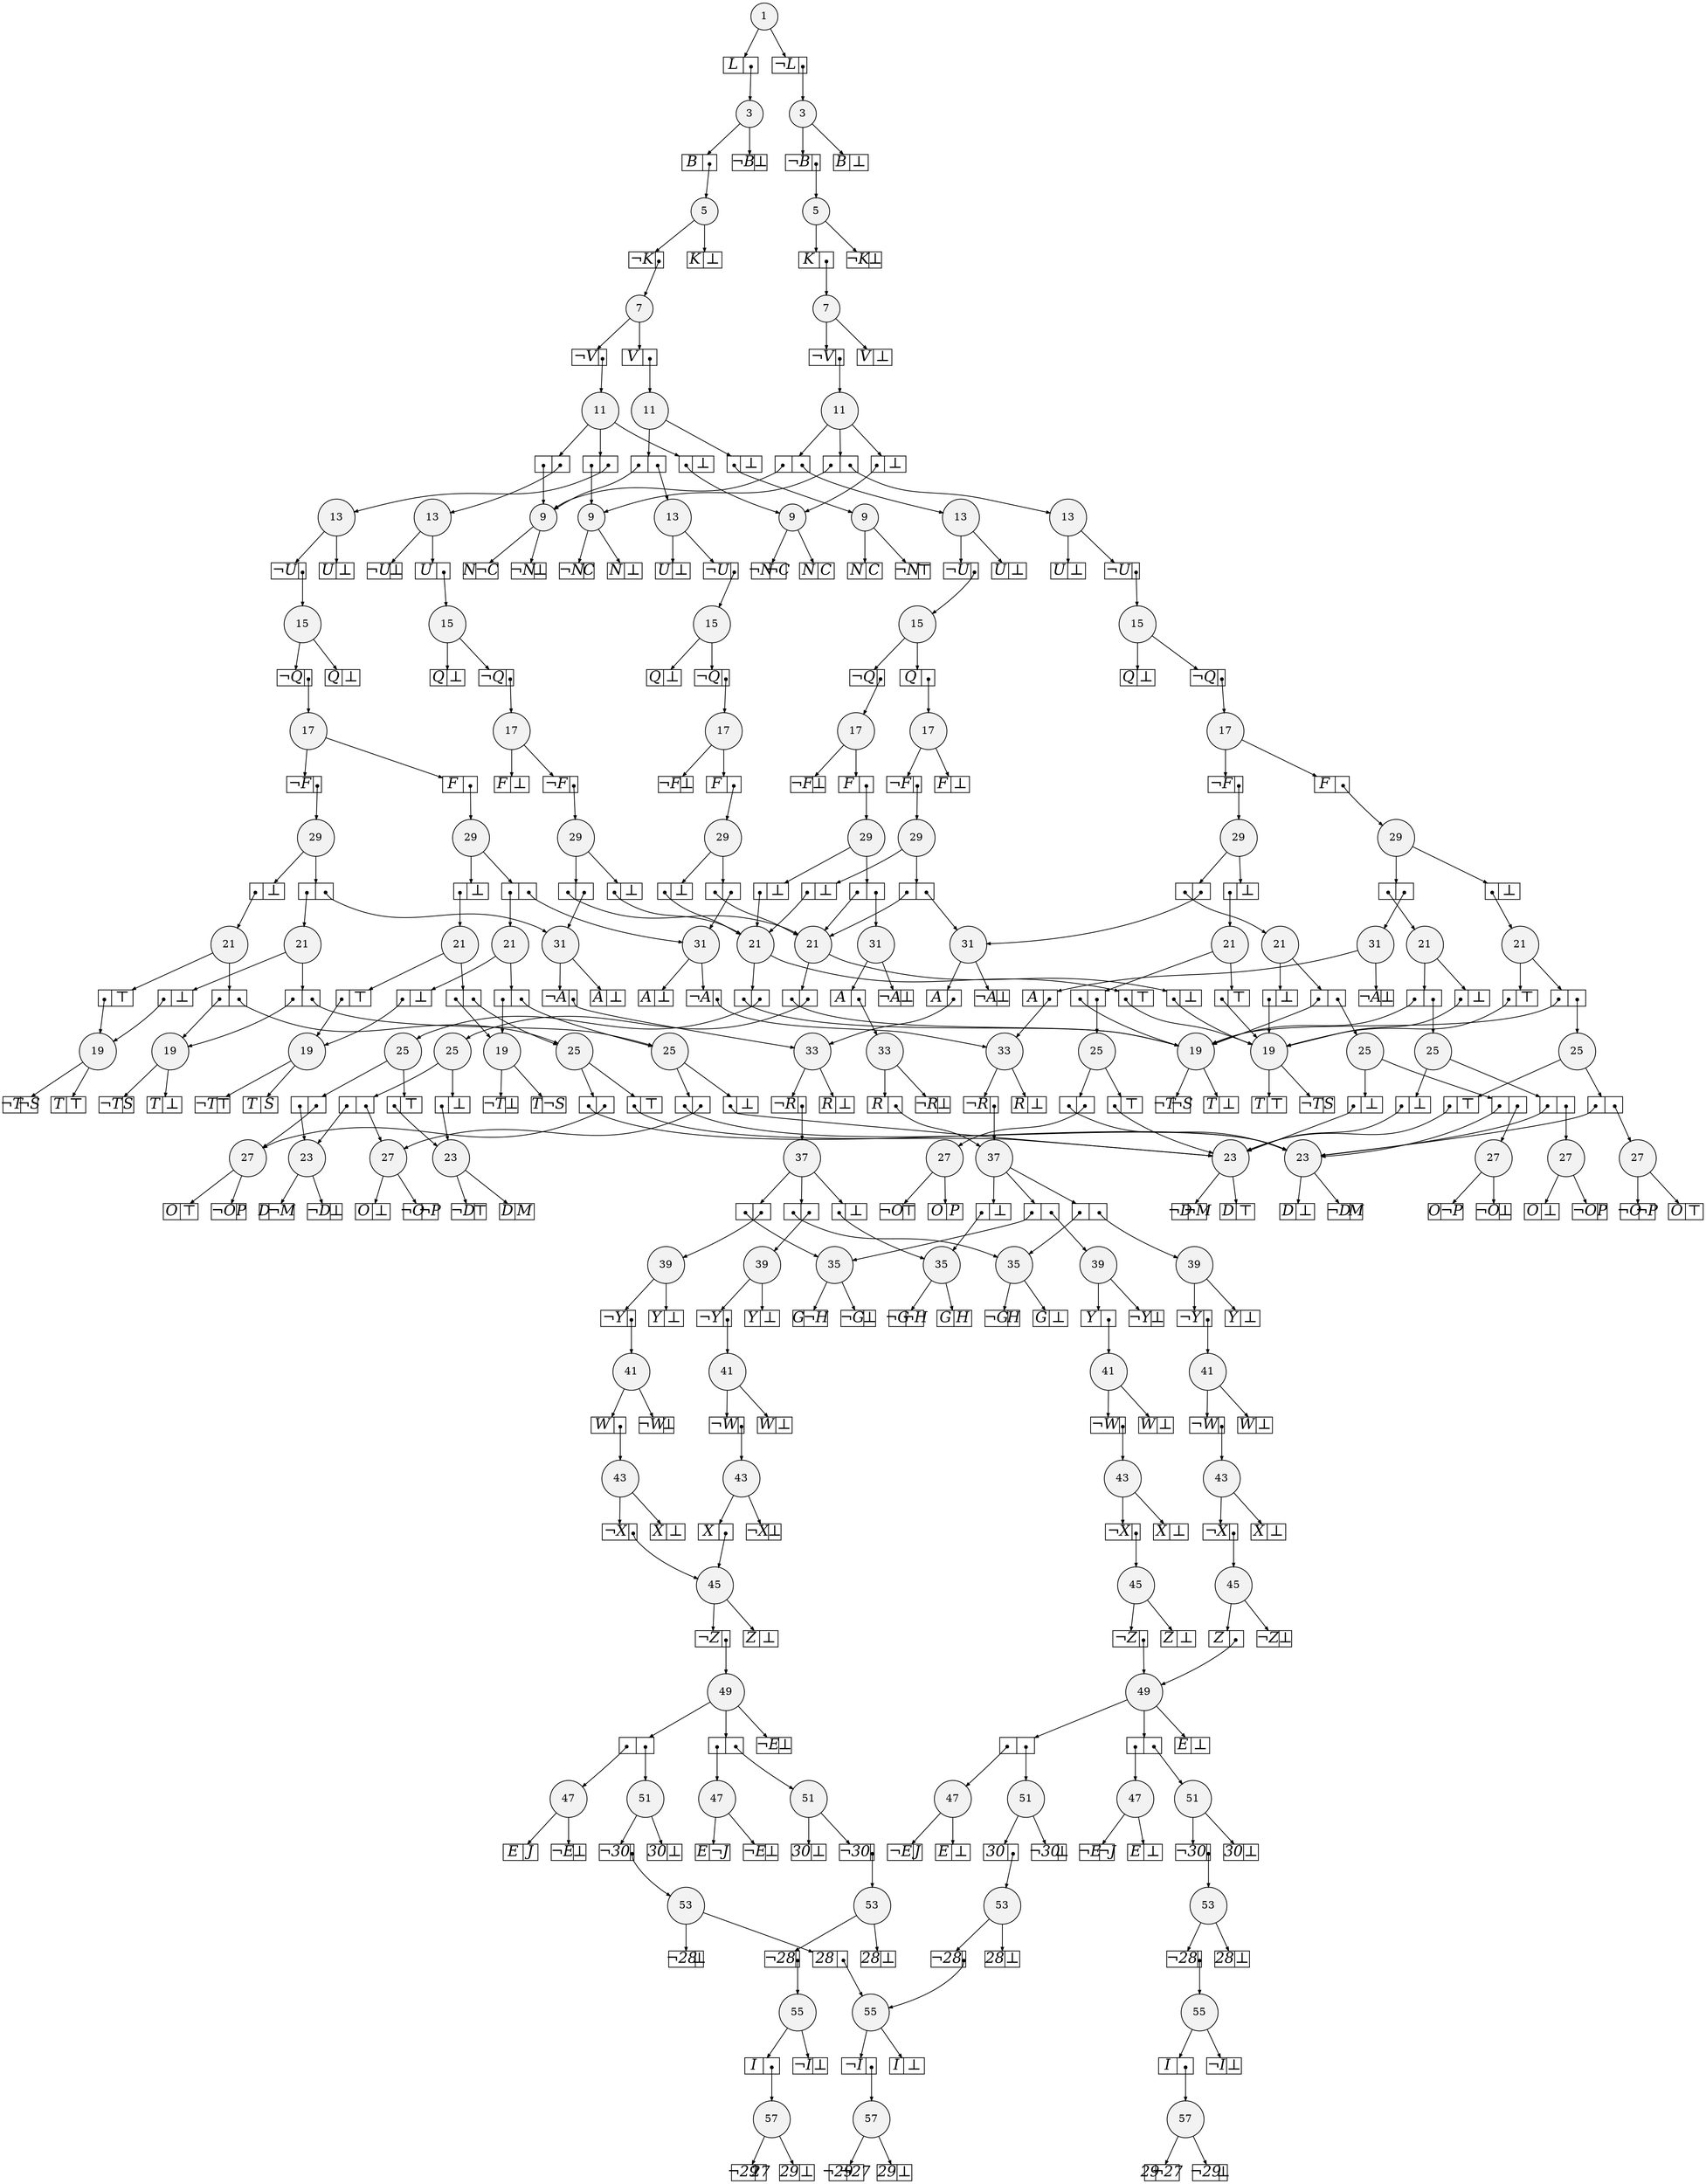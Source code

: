 
digraph sdd {

overlap=false

{rank=same; n7759 n7760 n7761 }
{rank=same; n7804 n7805 n7806 }
{rank=same; n9601 n9602 n2382 n9603 }
{rank=same; n9691 n9690 n12603 n9692 }
{rank=same; n9786 n12604 }
{rank=same; n202 n203 n204 n205 }
{rank=same; n9831 n12609 n12605 }
{rank=same; n9888 n9889 n12610 n12606 }
{rank=same; n9955 n9954 n12611 n12607 }
{rank=same; n10005 n10004 n12612 n12608 }
{rank=same; n10085 n12613 }
{rank=same; n10046 n10045 n10047 }
{rank=same; n10128 n12614 n12655 }
{rank=same; n10241 n12615 n12634 n10236 n12656 }
{rank=same; n11951 n12755 n12621 n12616 n12728 n12703 n12657 n11946 }
{rank=same; n10523 n10525 n12693 n12725 n12696 n12700 }
{rank=same; n10592 n10597 n10595 n10599 n12723 n12726 n12697 n12701 }
{rank=same; n8697 n8699 n4929 n4467 }
{rank=same; n10714 n10260 n12752 n12754 n10713 n11947 n12724 n12727 n12698 n12702 }
{rank=same; n6830 n4483 n12747 n12751 n6831 n6832 }
{rank=same; n12024 n12756 n12617 n12729 n12671 n12022 }
{rank=same; n12519 n12757 n12618 n12730 n12672 }
{rank=same; n12776 n12758 n12619 n12731 n12673 }
{rank=same; n12777 n12620 n12732 }
{rank=same; n12441 n12442 n12443 n12444 }
{rank=same; n12778 n12733 }
{rank=same; n12779 n12734 }
{rank=same; n12780 n12735 }
{rank=same; n12781 }

n7759 [label= "57",style=filled,fillcolor=gray95,shape=circle,height=.25,width=.25]; 
n7759e0
      [label= "<L>&not;29|<R>&not;27",
      shape=record,
      fontsize=20,
      fontname="Times-Italic",
      fillcolor=white,
      style=filled,
      fixedsize=true,
      height=.30, 
      width=.65];

n7759->n7759e0 [arrowsize=.50];
n7759e1
      [label= "<L>29|<R>&#8869;",
      shape=record,
      fontsize=20,
      fontname="Times-Italic",
      fillcolor=white,
      style=filled,
      fixedsize=true,
      height=.30, 
      width=.65];

n7759->n7759e1 [arrowsize=.50];
n7760 [label= "57",style=filled,fillcolor=gray95,shape=circle,height=.25,width=.25]; 
n7760e0
      [label= "<L>&not;29|<R>27",
      shape=record,
      fontsize=20,
      fontname="Times-Italic",
      fillcolor=white,
      style=filled,
      fixedsize=true,
      height=.30, 
      width=.65];

n7760->n7760e0 [arrowsize=.50];
n7760e1
      [label= "<L>29|<R>&#8869;",
      shape=record,
      fontsize=20,
      fontname="Times-Italic",
      fillcolor=white,
      style=filled,
      fixedsize=true,
      height=.30, 
      width=.65];

n7760->n7760e1 [arrowsize=.50];
n7761 [label= "57",style=filled,fillcolor=gray95,shape=circle,height=.25,width=.25]; 
n7761e0
      [label= "<L>29|<R>&not;27",
      shape=record,
      fontsize=20,
      fontname="Times-Italic",
      fillcolor=white,
      style=filled,
      fixedsize=true,
      height=.30, 
      width=.65];

n7761->n7761e0 [arrowsize=.50];
n7761e1
      [label= "<L>&not;29|<R>&#8869;",
      shape=record,
      fontsize=20,
      fontname="Times-Italic",
      fillcolor=white,
      style=filled,
      fixedsize=true,
      height=.30, 
      width=.65];

n7761->n7761e1 [arrowsize=.50];
n7804 [label= "55",style=filled,fillcolor=gray95,shape=circle,height=.25,width=.25]; 
n7804e0
      [label= "<L>&not;I|<R>",
      shape=record,
      fontsize=20,
      fontname="Times-Italic",
      fillcolor=white,
      style=filled,
      fixedsize=true,
      height=.30, 
      width=.65];

n7804->n7804e0 [arrowsize=.50];
n7804e0:R:c->n7759 [arrowsize=.50,tailclip=false,arrowtail=dot,dir=both];
n7804e1
      [label= "<L>I|<R>&#8869;",
      shape=record,
      fontsize=20,
      fontname="Times-Italic",
      fillcolor=white,
      style=filled,
      fixedsize=true,
      height=.30, 
      width=.65];

n7804->n7804e1 [arrowsize=.50];
n7805 [label= "55",style=filled,fillcolor=gray95,shape=circle,height=.25,width=.25]; 
n7805e0
      [label= "<L>I|<R>",
      shape=record,
      fontsize=20,
      fontname="Times-Italic",
      fillcolor=white,
      style=filled,
      fixedsize=true,
      height=.30, 
      width=.65];

n7805->n7805e0 [arrowsize=.50];
n7805e0:R:c->n7760 [arrowsize=.50,tailclip=false,arrowtail=dot,dir=both];
n7805e1
      [label= "<L>&not;I|<R>&#8869;",
      shape=record,
      fontsize=20,
      fontname="Times-Italic",
      fillcolor=white,
      style=filled,
      fixedsize=true,
      height=.30, 
      width=.65];

n7805->n7805e1 [arrowsize=.50];
n7806 [label= "55",style=filled,fillcolor=gray95,shape=circle,height=.25,width=.25]; 
n7806e0
      [label= "<L>I|<R>",
      shape=record,
      fontsize=20,
      fontname="Times-Italic",
      fillcolor=white,
      style=filled,
      fixedsize=true,
      height=.30, 
      width=.65];

n7806->n7806e0 [arrowsize=.50];
n7806e0:R:c->n7761 [arrowsize=.50,tailclip=false,arrowtail=dot,dir=both];
n7806e1
      [label= "<L>&not;I|<R>&#8869;",
      shape=record,
      fontsize=20,
      fontname="Times-Italic",
      fillcolor=white,
      style=filled,
      fixedsize=true,
      height=.30, 
      width=.65];

n7806->n7806e1 [arrowsize=.50];
n9601 [label= "53",style=filled,fillcolor=gray95,shape=circle,height=.25,width=.25]; 
n9601e0
      [label= "<L>28|<R>",
      shape=record,
      fontsize=20,
      fontname="Times-Italic",
      fillcolor=white,
      style=filled,
      fixedsize=true,
      height=.30, 
      width=.65];

n9601->n9601e0 [arrowsize=.50];
n9601e0:R:c->n7804 [arrowsize=.50,tailclip=false,arrowtail=dot,dir=both];
n9601e1
      [label= "<L>&not;28|<R>&#8869;",
      shape=record,
      fontsize=20,
      fontname="Times-Italic",
      fillcolor=white,
      style=filled,
      fixedsize=true,
      height=.30, 
      width=.65];

n9601->n9601e1 [arrowsize=.50];
n9602 [label= "53",style=filled,fillcolor=gray95,shape=circle,height=.25,width=.25]; 
n9602e0
      [label= "<L>&not;28|<R>",
      shape=record,
      fontsize=20,
      fontname="Times-Italic",
      fillcolor=white,
      style=filled,
      fixedsize=true,
      height=.30, 
      width=.65];

n9602->n9602e0 [arrowsize=.50];
n9602e0:R:c->n7805 [arrowsize=.50,tailclip=false,arrowtail=dot,dir=both];
n9602e1
      [label= "<L>28|<R>&#8869;",
      shape=record,
      fontsize=20,
      fontname="Times-Italic",
      fillcolor=white,
      style=filled,
      fixedsize=true,
      height=.30, 
      width=.65];

n9602->n9602e1 [arrowsize=.50];
n2382 [label= "53",style=filled,fillcolor=gray95,shape=circle,height=.25,width=.25]; 
n2382e0
      [label= "<L>&not;28|<R>",
      shape=record,
      fontsize=20,
      fontname="Times-Italic",
      fillcolor=white,
      style=filled,
      fixedsize=true,
      height=.30, 
      width=.65];

n2382->n2382e0 [arrowsize=.50];
n2382e0:R:c->n7804 [arrowsize=.50,tailclip=false,arrowtail=dot,dir=both];
n2382e1
      [label= "<L>28|<R>&#8869;",
      shape=record,
      fontsize=20,
      fontname="Times-Italic",
      fillcolor=white,
      style=filled,
      fixedsize=true,
      height=.30, 
      width=.65];

n2382->n2382e1 [arrowsize=.50];
n9603 [label= "53",style=filled,fillcolor=gray95,shape=circle,height=.25,width=.25]; 
n9603e0
      [label= "<L>&not;28|<R>",
      shape=record,
      fontsize=20,
      fontname="Times-Italic",
      fillcolor=white,
      style=filled,
      fixedsize=true,
      height=.30, 
      width=.65];

n9603->n9603e0 [arrowsize=.50];
n9603e0:R:c->n7806 [arrowsize=.50,tailclip=false,arrowtail=dot,dir=both];
n9603e1
      [label= "<L>28|<R>&#8869;",
      shape=record,
      fontsize=20,
      fontname="Times-Italic",
      fillcolor=white,
      style=filled,
      fixedsize=true,
      height=.30, 
      width=.65];

n9603->n9603e1 [arrowsize=.50];
n9691 [label= "51",style=filled,fillcolor=gray95,shape=circle,height=.25,width=.25]; 
n9691e0
      [label= "<L>&not;30|<R>",
      shape=record,
      fontsize=20,
      fontname="Times-Italic",
      fillcolor=white,
      style=filled,
      fixedsize=true,
      height=.30, 
      width=.65];

n9691->n9691e0 [arrowsize=.50];
n9691e0:R:c->n9601 [arrowsize=.50,tailclip=false,arrowtail=dot,dir=both];
n9691e1
      [label= "<L>30|<R>&#8869;",
      shape=record,
      fontsize=20,
      fontname="Times-Italic",
      fillcolor=white,
      style=filled,
      fixedsize=true,
      height=.30, 
      width=.65];

n9691->n9691e1 [arrowsize=.50];
n9690 [label= "51",style=filled,fillcolor=gray95,shape=circle,height=.25,width=.25]; 
n9690e0
      [label= "<L>&not;30|<R>",
      shape=record,
      fontsize=20,
      fontname="Times-Italic",
      fillcolor=white,
      style=filled,
      fixedsize=true,
      height=.30, 
      width=.65];

n9690->n9690e0 [arrowsize=.50];
n9690e0:R:c->n9602 [arrowsize=.50,tailclip=false,arrowtail=dot,dir=both];
n9690e1
      [label= "<L>30|<R>&#8869;",
      shape=record,
      fontsize=20,
      fontname="Times-Italic",
      fillcolor=white,
      style=filled,
      fixedsize=true,
      height=.30, 
      width=.65];

n9690->n9690e1 [arrowsize=.50];
n12603 [label= "51",style=filled,fillcolor=gray95,shape=circle,height=.25,width=.25]; 
n12603e0
      [label= "<L>30|<R>",
      shape=record,
      fontsize=20,
      fontname="Times-Italic",
      fillcolor=white,
      style=filled,
      fixedsize=true,
      height=.30, 
      width=.65];

n12603->n12603e0 [arrowsize=.50];
n12603e0:R:c->n2382 [arrowsize=.50,tailclip=false,arrowtail=dot,dir=both];
n12603e1
      [label= "<L>&not;30|<R>&#8869;",
      shape=record,
      fontsize=20,
      fontname="Times-Italic",
      fillcolor=white,
      style=filled,
      fixedsize=true,
      height=.30, 
      width=.65];

n12603->n12603e1 [arrowsize=.50];
n9692 [label= "51",style=filled,fillcolor=gray95,shape=circle,height=.25,width=.25]; 
n9692e0
      [label= "<L>&not;30|<R>",
      shape=record,
      fontsize=20,
      fontname="Times-Italic",
      fillcolor=white,
      style=filled,
      fixedsize=true,
      height=.30, 
      width=.65];

n9692->n9692e0 [arrowsize=.50];
n9692e0:R:c->n9603 [arrowsize=.50,tailclip=false,arrowtail=dot,dir=both];
n9692e1
      [label= "<L>30|<R>&#8869;",
      shape=record,
      fontsize=20,
      fontname="Times-Italic",
      fillcolor=white,
      style=filled,
      fixedsize=true,
      height=.30, 
      width=.65];

n9692->n9692e1 [arrowsize=.50];
n9786 [label= "49",style=filled,fillcolor=gray95,shape=circle,height=.25,width=.25]; 
n9786e0
      [label= "<L>|<R>",
      shape=record,
      fontsize=20,
      fontname="Times-Italic",
      fillcolor=white,
      style=filled,
      fixedsize=true,
      height=.30, 
      width=.65];

n9786->n9786e0 [arrowsize=.50];
n9786e0:L:c->n202 [arrowsize=.50,tailclip=false,arrowtail=dot,dir=both];
n9786e0:R:c->n9691 [arrowsize=.50,tailclip=false,arrowtail=dot,dir=both];
n9786e1
      [label= "<L>|<R>",
      shape=record,
      fontsize=20,
      fontname="Times-Italic",
      fillcolor=white,
      style=filled,
      fixedsize=true,
      height=.30, 
      width=.65];

n9786->n9786e1 [arrowsize=.50];
n9786e1:L:c->n203 [arrowsize=.50,tailclip=false,arrowtail=dot,dir=both];
n9786e1:R:c->n9690 [arrowsize=.50,tailclip=false,arrowtail=dot,dir=both];
n9786e2
      [label= "<L>&not;E|<R>&#8869;",
      shape=record,
      fontsize=20,
      fontname="Times-Italic",
      fillcolor=white,
      style=filled,
      fixedsize=true,
      height=.30, 
      width=.65];

n9786->n9786e2 [arrowsize=.50];
n12604 [label= "49",style=filled,fillcolor=gray95,shape=circle,height=.25,width=.25]; 
n12604e0
      [label= "<L>|<R>",
      shape=record,
      fontsize=20,
      fontname="Times-Italic",
      fillcolor=white,
      style=filled,
      fixedsize=true,
      height=.30, 
      width=.65];

n12604->n12604e0 [arrowsize=.50];
n12604e0:L:c->n204 [arrowsize=.50,tailclip=false,arrowtail=dot,dir=both];
n12604e0:R:c->n12603 [arrowsize=.50,tailclip=false,arrowtail=dot,dir=both];
n12604e1
      [label= "<L>|<R>",
      shape=record,
      fontsize=20,
      fontname="Times-Italic",
      fillcolor=white,
      style=filled,
      fixedsize=true,
      height=.30, 
      width=.65];

n12604->n12604e1 [arrowsize=.50];
n12604e1:L:c->n205 [arrowsize=.50,tailclip=false,arrowtail=dot,dir=both];
n12604e1:R:c->n9692 [arrowsize=.50,tailclip=false,arrowtail=dot,dir=both];
n12604e2
      [label= "<L>E|<R>&#8869;",
      shape=record,
      fontsize=20,
      fontname="Times-Italic",
      fillcolor=white,
      style=filled,
      fixedsize=true,
      height=.30, 
      width=.65];

n12604->n12604e2 [arrowsize=.50];
n202 [label= "47",style=filled,fillcolor=gray95,shape=circle,height=.25,width=.25]; 
n202e0
      [label= "<L>E|<R>J",
      shape=record,
      fontsize=20,
      fontname="Times-Italic",
      fillcolor=white,
      style=filled,
      fixedsize=true,
      height=.30, 
      width=.65];

n202->n202e0 [arrowsize=.50];
n202e1
      [label= "<L>&not;E|<R>&#8869;",
      shape=record,
      fontsize=20,
      fontname="Times-Italic",
      fillcolor=white,
      style=filled,
      fixedsize=true,
      height=.30, 
      width=.65];

n202->n202e1 [arrowsize=.50];
n203 [label= "47",style=filled,fillcolor=gray95,shape=circle,height=.25,width=.25]; 
n203e0
      [label= "<L>E|<R>&not;J",
      shape=record,
      fontsize=20,
      fontname="Times-Italic",
      fillcolor=white,
      style=filled,
      fixedsize=true,
      height=.30, 
      width=.65];

n203->n203e0 [arrowsize=.50];
n203e1
      [label= "<L>&not;E|<R>&#8869;",
      shape=record,
      fontsize=20,
      fontname="Times-Italic",
      fillcolor=white,
      style=filled,
      fixedsize=true,
      height=.30, 
      width=.65];

n203->n203e1 [arrowsize=.50];
n204 [label= "47",style=filled,fillcolor=gray95,shape=circle,height=.25,width=.25]; 
n204e0
      [label= "<L>&not;E|<R>J",
      shape=record,
      fontsize=20,
      fontname="Times-Italic",
      fillcolor=white,
      style=filled,
      fixedsize=true,
      height=.30, 
      width=.65];

n204->n204e0 [arrowsize=.50];
n204e1
      [label= "<L>E|<R>&#8869;",
      shape=record,
      fontsize=20,
      fontname="Times-Italic",
      fillcolor=white,
      style=filled,
      fixedsize=true,
      height=.30, 
      width=.65];

n204->n204e1 [arrowsize=.50];
n205 [label= "47",style=filled,fillcolor=gray95,shape=circle,height=.25,width=.25]; 
n205e0
      [label= "<L>&not;E|<R>&not;J",
      shape=record,
      fontsize=20,
      fontname="Times-Italic",
      fillcolor=white,
      style=filled,
      fixedsize=true,
      height=.30, 
      width=.65];

n205->n205e0 [arrowsize=.50];
n205e1
      [label= "<L>E|<R>&#8869;",
      shape=record,
      fontsize=20,
      fontname="Times-Italic",
      fillcolor=white,
      style=filled,
      fixedsize=true,
      height=.30, 
      width=.65];

n205->n205e1 [arrowsize=.50];
n9831 [label= "45",style=filled,fillcolor=gray95,shape=circle,height=.25,width=.25]; 
n9831e0
      [label= "<L>&not;Z|<R>",
      shape=record,
      fontsize=20,
      fontname="Times-Italic",
      fillcolor=white,
      style=filled,
      fixedsize=true,
      height=.30, 
      width=.65];

n9831->n9831e0 [arrowsize=.50];
n9831e0:R:c->n9786 [arrowsize=.50,tailclip=false,arrowtail=dot,dir=both];
n9831e1
      [label= "<L>Z|<R>&#8869;",
      shape=record,
      fontsize=20,
      fontname="Times-Italic",
      fillcolor=white,
      style=filled,
      fixedsize=true,
      height=.30, 
      width=.65];

n9831->n9831e1 [arrowsize=.50];
n12609 [label= "45",style=filled,fillcolor=gray95,shape=circle,height=.25,width=.25]; 
n12609e0
      [label= "<L>&not;Z|<R>",
      shape=record,
      fontsize=20,
      fontname="Times-Italic",
      fillcolor=white,
      style=filled,
      fixedsize=true,
      height=.30, 
      width=.65];

n12609->n12609e0 [arrowsize=.50];
n12609e0:R:c->n12604 [arrowsize=.50,tailclip=false,arrowtail=dot,dir=both];
n12609e1
      [label= "<L>Z|<R>&#8869;",
      shape=record,
      fontsize=20,
      fontname="Times-Italic",
      fillcolor=white,
      style=filled,
      fixedsize=true,
      height=.30, 
      width=.65];

n12609->n12609e1 [arrowsize=.50];
n12605 [label= "45",style=filled,fillcolor=gray95,shape=circle,height=.25,width=.25]; 
n12605e0
      [label= "<L>Z|<R>",
      shape=record,
      fontsize=20,
      fontname="Times-Italic",
      fillcolor=white,
      style=filled,
      fixedsize=true,
      height=.30, 
      width=.65];

n12605->n12605e0 [arrowsize=.50];
n12605e0:R:c->n12604 [arrowsize=.50,tailclip=false,arrowtail=dot,dir=both];
n12605e1
      [label= "<L>&not;Z|<R>&#8869;",
      shape=record,
      fontsize=20,
      fontname="Times-Italic",
      fillcolor=white,
      style=filled,
      fixedsize=true,
      height=.30, 
      width=.65];

n12605->n12605e1 [arrowsize=.50];
n9888 [label= "43",style=filled,fillcolor=gray95,shape=circle,height=.25,width=.25]; 
n9888e0
      [label= "<L>&not;X|<R>",
      shape=record,
      fontsize=20,
      fontname="Times-Italic",
      fillcolor=white,
      style=filled,
      fixedsize=true,
      height=.30, 
      width=.65];

n9888->n9888e0 [arrowsize=.50];
n9888e0:R:c->n9831 [arrowsize=.50,tailclip=false,arrowtail=dot,dir=both];
n9888e1
      [label= "<L>X|<R>&#8869;",
      shape=record,
      fontsize=20,
      fontname="Times-Italic",
      fillcolor=white,
      style=filled,
      fixedsize=true,
      height=.30, 
      width=.65];

n9888->n9888e1 [arrowsize=.50];
n9889 [label= "43",style=filled,fillcolor=gray95,shape=circle,height=.25,width=.25]; 
n9889e0
      [label= "<L>X|<R>",
      shape=record,
      fontsize=20,
      fontname="Times-Italic",
      fillcolor=white,
      style=filled,
      fixedsize=true,
      height=.30, 
      width=.65];

n9889->n9889e0 [arrowsize=.50];
n9889e0:R:c->n9831 [arrowsize=.50,tailclip=false,arrowtail=dot,dir=both];
n9889e1
      [label= "<L>&not;X|<R>&#8869;",
      shape=record,
      fontsize=20,
      fontname="Times-Italic",
      fillcolor=white,
      style=filled,
      fixedsize=true,
      height=.30, 
      width=.65];

n9889->n9889e1 [arrowsize=.50];
n12610 [label= "43",style=filled,fillcolor=gray95,shape=circle,height=.25,width=.25]; 
n12610e0
      [label= "<L>&not;X|<R>",
      shape=record,
      fontsize=20,
      fontname="Times-Italic",
      fillcolor=white,
      style=filled,
      fixedsize=true,
      height=.30, 
      width=.65];

n12610->n12610e0 [arrowsize=.50];
n12610e0:R:c->n12609 [arrowsize=.50,tailclip=false,arrowtail=dot,dir=both];
n12610e1
      [label= "<L>X|<R>&#8869;",
      shape=record,
      fontsize=20,
      fontname="Times-Italic",
      fillcolor=white,
      style=filled,
      fixedsize=true,
      height=.30, 
      width=.65];

n12610->n12610e1 [arrowsize=.50];
n12606 [label= "43",style=filled,fillcolor=gray95,shape=circle,height=.25,width=.25]; 
n12606e0
      [label= "<L>&not;X|<R>",
      shape=record,
      fontsize=20,
      fontname="Times-Italic",
      fillcolor=white,
      style=filled,
      fixedsize=true,
      height=.30, 
      width=.65];

n12606->n12606e0 [arrowsize=.50];
n12606e0:R:c->n12605 [arrowsize=.50,tailclip=false,arrowtail=dot,dir=both];
n12606e1
      [label= "<L>X|<R>&#8869;",
      shape=record,
      fontsize=20,
      fontname="Times-Italic",
      fillcolor=white,
      style=filled,
      fixedsize=true,
      height=.30, 
      width=.65];

n12606->n12606e1 [arrowsize=.50];
n9955 [label= "41",style=filled,fillcolor=gray95,shape=circle,height=.25,width=.25]; 
n9955e0
      [label= "<L>W|<R>",
      shape=record,
      fontsize=20,
      fontname="Times-Italic",
      fillcolor=white,
      style=filled,
      fixedsize=true,
      height=.30, 
      width=.65];

n9955->n9955e0 [arrowsize=.50];
n9955e0:R:c->n9888 [arrowsize=.50,tailclip=false,arrowtail=dot,dir=both];
n9955e1
      [label= "<L>&not;W|<R>&#8869;",
      shape=record,
      fontsize=20,
      fontname="Times-Italic",
      fillcolor=white,
      style=filled,
      fixedsize=true,
      height=.30, 
      width=.65];

n9955->n9955e1 [arrowsize=.50];
n9954 [label= "41",style=filled,fillcolor=gray95,shape=circle,height=.25,width=.25]; 
n9954e0
      [label= "<L>&not;W|<R>",
      shape=record,
      fontsize=20,
      fontname="Times-Italic",
      fillcolor=white,
      style=filled,
      fixedsize=true,
      height=.30, 
      width=.65];

n9954->n9954e0 [arrowsize=.50];
n9954e0:R:c->n9889 [arrowsize=.50,tailclip=false,arrowtail=dot,dir=both];
n9954e1
      [label= "<L>W|<R>&#8869;",
      shape=record,
      fontsize=20,
      fontname="Times-Italic",
      fillcolor=white,
      style=filled,
      fixedsize=true,
      height=.30, 
      width=.65];

n9954->n9954e1 [arrowsize=.50];
n12611 [label= "41",style=filled,fillcolor=gray95,shape=circle,height=.25,width=.25]; 
n12611e0
      [label= "<L>&not;W|<R>",
      shape=record,
      fontsize=20,
      fontname="Times-Italic",
      fillcolor=white,
      style=filled,
      fixedsize=true,
      height=.30, 
      width=.65];

n12611->n12611e0 [arrowsize=.50];
n12611e0:R:c->n12610 [arrowsize=.50,tailclip=false,arrowtail=dot,dir=both];
n12611e1
      [label= "<L>W|<R>&#8869;",
      shape=record,
      fontsize=20,
      fontname="Times-Italic",
      fillcolor=white,
      style=filled,
      fixedsize=true,
      height=.30, 
      width=.65];

n12611->n12611e1 [arrowsize=.50];
n12607 [label= "41",style=filled,fillcolor=gray95,shape=circle,height=.25,width=.25]; 
n12607e0
      [label= "<L>&not;W|<R>",
      shape=record,
      fontsize=20,
      fontname="Times-Italic",
      fillcolor=white,
      style=filled,
      fixedsize=true,
      height=.30, 
      width=.65];

n12607->n12607e0 [arrowsize=.50];
n12607e0:R:c->n12606 [arrowsize=.50,tailclip=false,arrowtail=dot,dir=both];
n12607e1
      [label= "<L>W|<R>&#8869;",
      shape=record,
      fontsize=20,
      fontname="Times-Italic",
      fillcolor=white,
      style=filled,
      fixedsize=true,
      height=.30, 
      width=.65];

n12607->n12607e1 [arrowsize=.50];
n10005 [label= "39",style=filled,fillcolor=gray95,shape=circle,height=.25,width=.25]; 
n10005e0
      [label= "<L>&not;Y|<R>",
      shape=record,
      fontsize=20,
      fontname="Times-Italic",
      fillcolor=white,
      style=filled,
      fixedsize=true,
      height=.30, 
      width=.65];

n10005->n10005e0 [arrowsize=.50];
n10005e0:R:c->n9955 [arrowsize=.50,tailclip=false,arrowtail=dot,dir=both];
n10005e1
      [label= "<L>Y|<R>&#8869;",
      shape=record,
      fontsize=20,
      fontname="Times-Italic",
      fillcolor=white,
      style=filled,
      fixedsize=true,
      height=.30, 
      width=.65];

n10005->n10005e1 [arrowsize=.50];
n10004 [label= "39",style=filled,fillcolor=gray95,shape=circle,height=.25,width=.25]; 
n10004e0
      [label= "<L>&not;Y|<R>",
      shape=record,
      fontsize=20,
      fontname="Times-Italic",
      fillcolor=white,
      style=filled,
      fixedsize=true,
      height=.30, 
      width=.65];

n10004->n10004e0 [arrowsize=.50];
n10004e0:R:c->n9954 [arrowsize=.50,tailclip=false,arrowtail=dot,dir=both];
n10004e1
      [label= "<L>Y|<R>&#8869;",
      shape=record,
      fontsize=20,
      fontname="Times-Italic",
      fillcolor=white,
      style=filled,
      fixedsize=true,
      height=.30, 
      width=.65];

n10004->n10004e1 [arrowsize=.50];
n12612 [label= "39",style=filled,fillcolor=gray95,shape=circle,height=.25,width=.25]; 
n12612e0
      [label= "<L>Y|<R>",
      shape=record,
      fontsize=20,
      fontname="Times-Italic",
      fillcolor=white,
      style=filled,
      fixedsize=true,
      height=.30, 
      width=.65];

n12612->n12612e0 [arrowsize=.50];
n12612e0:R:c->n12611 [arrowsize=.50,tailclip=false,arrowtail=dot,dir=both];
n12612e1
      [label= "<L>&not;Y|<R>&#8869;",
      shape=record,
      fontsize=20,
      fontname="Times-Italic",
      fillcolor=white,
      style=filled,
      fixedsize=true,
      height=.30, 
      width=.65];

n12612->n12612e1 [arrowsize=.50];
n12608 [label= "39",style=filled,fillcolor=gray95,shape=circle,height=.25,width=.25]; 
n12608e0
      [label= "<L>&not;Y|<R>",
      shape=record,
      fontsize=20,
      fontname="Times-Italic",
      fillcolor=white,
      style=filled,
      fixedsize=true,
      height=.30, 
      width=.65];

n12608->n12608e0 [arrowsize=.50];
n12608e0:R:c->n12607 [arrowsize=.50,tailclip=false,arrowtail=dot,dir=both];
n12608e1
      [label= "<L>Y|<R>&#8869;",
      shape=record,
      fontsize=20,
      fontname="Times-Italic",
      fillcolor=white,
      style=filled,
      fixedsize=true,
      height=.30, 
      width=.65];

n12608->n12608e1 [arrowsize=.50];
n10085 [label= "37",style=filled,fillcolor=gray95,shape=circle,height=.25,width=.25]; 
n10085e0
      [label= "<L>|<R>",
      shape=record,
      fontsize=20,
      fontname="Times-Italic",
      fillcolor=white,
      style=filled,
      fixedsize=true,
      height=.30, 
      width=.65];

n10085->n10085e0 [arrowsize=.50];
n10085e0:L:c->n10046 [arrowsize=.50,tailclip=false,arrowtail=dot,dir=both];
n10085e0:R:c->n10005 [arrowsize=.50,tailclip=false,arrowtail=dot,dir=both];
n10085e1
      [label= "<L>|<R>",
      shape=record,
      fontsize=20,
      fontname="Times-Italic",
      fillcolor=white,
      style=filled,
      fixedsize=true,
      height=.30, 
      width=.65];

n10085->n10085e1 [arrowsize=.50];
n10085e1:L:c->n10045 [arrowsize=.50,tailclip=false,arrowtail=dot,dir=both];
n10085e1:R:c->n10004 [arrowsize=.50,tailclip=false,arrowtail=dot,dir=both];
n10085e2
      [label= "<L>|<R>&#8869;",
      shape=record,
      fontsize=20,
      fontname="Times-Italic",
      fillcolor=white,
      style=filled,
      fixedsize=true,
      height=.30, 
      width=.65];

n10085->n10085e2 [arrowsize=.50];
n10085e2:L:c->n10047 [arrowsize=.50,tailclip=false,arrowtail=dot,dir=both];
n12613 [label= "37",style=filled,fillcolor=gray95,shape=circle,height=.25,width=.25]; 
n12613e0
      [label= "<L>|<R>",
      shape=record,
      fontsize=20,
      fontname="Times-Italic",
      fillcolor=white,
      style=filled,
      fixedsize=true,
      height=.30, 
      width=.65];

n12613->n12613e0 [arrowsize=.50];
n12613e0:L:c->n10046 [arrowsize=.50,tailclip=false,arrowtail=dot,dir=both];
n12613e0:R:c->n12612 [arrowsize=.50,tailclip=false,arrowtail=dot,dir=both];
n12613e1
      [label= "<L>|<R>",
      shape=record,
      fontsize=20,
      fontname="Times-Italic",
      fillcolor=white,
      style=filled,
      fixedsize=true,
      height=.30, 
      width=.65];

n12613->n12613e1 [arrowsize=.50];
n12613e1:L:c->n10045 [arrowsize=.50,tailclip=false,arrowtail=dot,dir=both];
n12613e1:R:c->n12608 [arrowsize=.50,tailclip=false,arrowtail=dot,dir=both];
n12613e2
      [label= "<L>|<R>&#8869;",
      shape=record,
      fontsize=20,
      fontname="Times-Italic",
      fillcolor=white,
      style=filled,
      fixedsize=true,
      height=.30, 
      width=.65];

n12613->n12613e2 [arrowsize=.50];
n12613e2:L:c->n10047 [arrowsize=.50,tailclip=false,arrowtail=dot,dir=both];
n10046 [label= "35",style=filled,fillcolor=gray95,shape=circle,height=.25,width=.25]; 
n10046e0
      [label= "<L>G|<R>&not;H",
      shape=record,
      fontsize=20,
      fontname="Times-Italic",
      fillcolor=white,
      style=filled,
      fixedsize=true,
      height=.30, 
      width=.65];

n10046->n10046e0 [arrowsize=.50];
n10046e1
      [label= "<L>&not;G|<R>&#8869;",
      shape=record,
      fontsize=20,
      fontname="Times-Italic",
      fillcolor=white,
      style=filled,
      fixedsize=true,
      height=.30, 
      width=.65];

n10046->n10046e1 [arrowsize=.50];
n10045 [label= "35",style=filled,fillcolor=gray95,shape=circle,height=.25,width=.25]; 
n10045e0
      [label= "<L>&not;G|<R>H",
      shape=record,
      fontsize=20,
      fontname="Times-Italic",
      fillcolor=white,
      style=filled,
      fixedsize=true,
      height=.30, 
      width=.65];

n10045->n10045e0 [arrowsize=.50];
n10045e1
      [label= "<L>G|<R>&#8869;",
      shape=record,
      fontsize=20,
      fontname="Times-Italic",
      fillcolor=white,
      style=filled,
      fixedsize=true,
      height=.30, 
      width=.65];

n10045->n10045e1 [arrowsize=.50];
n10047 [label= "35",style=filled,fillcolor=gray95,shape=circle,height=.25,width=.25]; 
n10047e0
      [label= "<L>&not;G|<R>&not;H",
      shape=record,
      fontsize=20,
      fontname="Times-Italic",
      fillcolor=white,
      style=filled,
      fixedsize=true,
      height=.30, 
      width=.65];

n10047->n10047e0 [arrowsize=.50];
n10047e1
      [label= "<L>G|<R>H",
      shape=record,
      fontsize=20,
      fontname="Times-Italic",
      fillcolor=white,
      style=filled,
      fixedsize=true,
      height=.30, 
      width=.65];

n10047->n10047e1 [arrowsize=.50];
n10128 [label= "33",style=filled,fillcolor=gray95,shape=circle,height=.25,width=.25]; 
n10128e0
      [label= "<L>&not;R|<R>",
      shape=record,
      fontsize=20,
      fontname="Times-Italic",
      fillcolor=white,
      style=filled,
      fixedsize=true,
      height=.30, 
      width=.65];

n10128->n10128e0 [arrowsize=.50];
n10128e0:R:c->n10085 [arrowsize=.50,tailclip=false,arrowtail=dot,dir=both];
n10128e1
      [label= "<L>R|<R>&#8869;",
      shape=record,
      fontsize=20,
      fontname="Times-Italic",
      fillcolor=white,
      style=filled,
      fixedsize=true,
      height=.30, 
      width=.65];

n10128->n10128e1 [arrowsize=.50];
n12614 [label= "33",style=filled,fillcolor=gray95,shape=circle,height=.25,width=.25]; 
n12614e0
      [label= "<L>&not;R|<R>",
      shape=record,
      fontsize=20,
      fontname="Times-Italic",
      fillcolor=white,
      style=filled,
      fixedsize=true,
      height=.30, 
      width=.65];

n12614->n12614e0 [arrowsize=.50];
n12614e0:R:c->n12613 [arrowsize=.50,tailclip=false,arrowtail=dot,dir=both];
n12614e1
      [label= "<L>R|<R>&#8869;",
      shape=record,
      fontsize=20,
      fontname="Times-Italic",
      fillcolor=white,
      style=filled,
      fixedsize=true,
      height=.30, 
      width=.65];

n12614->n12614e1 [arrowsize=.50];
n12655 [label= "33",style=filled,fillcolor=gray95,shape=circle,height=.25,width=.25]; 
n12655e0
      [label= "<L>R|<R>",
      shape=record,
      fontsize=20,
      fontname="Times-Italic",
      fillcolor=white,
      style=filled,
      fixedsize=true,
      height=.30, 
      width=.65];

n12655->n12655e0 [arrowsize=.50];
n12655e0:R:c->n12613 [arrowsize=.50,tailclip=false,arrowtail=dot,dir=both];
n12655e1
      [label= "<L>&not;R|<R>&#8869;",
      shape=record,
      fontsize=20,
      fontname="Times-Italic",
      fillcolor=white,
      style=filled,
      fixedsize=true,
      height=.30, 
      width=.65];

n12655->n12655e1 [arrowsize=.50];
n10241 [label= "31",style=filled,fillcolor=gray95,shape=circle,height=.25,width=.25]; 
n10241e0
      [label= "<L>&not;A|<R>",
      shape=record,
      fontsize=20,
      fontname="Times-Italic",
      fillcolor=white,
      style=filled,
      fixedsize=true,
      height=.30, 
      width=.65];

n10241->n10241e0 [arrowsize=.50];
n10241e0:R:c->n10128 [arrowsize=.50,tailclip=false,arrowtail=dot,dir=both];
n10241e1
      [label= "<L>A|<R>&#8869;",
      shape=record,
      fontsize=20,
      fontname="Times-Italic",
      fillcolor=white,
      style=filled,
      fixedsize=true,
      height=.30, 
      width=.65];

n10241->n10241e1 [arrowsize=.50];
n12615 [label= "31",style=filled,fillcolor=gray95,shape=circle,height=.25,width=.25]; 
n12615e0
      [label= "<L>&not;A|<R>",
      shape=record,
      fontsize=20,
      fontname="Times-Italic",
      fillcolor=white,
      style=filled,
      fixedsize=true,
      height=.30, 
      width=.65];

n12615->n12615e0 [arrowsize=.50];
n12615e0:R:c->n12614 [arrowsize=.50,tailclip=false,arrowtail=dot,dir=both];
n12615e1
      [label= "<L>A|<R>&#8869;",
      shape=record,
      fontsize=20,
      fontname="Times-Italic",
      fillcolor=white,
      style=filled,
      fixedsize=true,
      height=.30, 
      width=.65];

n12615->n12615e1 [arrowsize=.50];
n12634 [label= "31",style=filled,fillcolor=gray95,shape=circle,height=.25,width=.25]; 
n12634e0
      [label= "<L>A|<R>",
      shape=record,
      fontsize=20,
      fontname="Times-Italic",
      fillcolor=white,
      style=filled,
      fixedsize=true,
      height=.30, 
      width=.65];

n12634->n12634e0 [arrowsize=.50];
n12634e0:R:c->n12614 [arrowsize=.50,tailclip=false,arrowtail=dot,dir=both];
n12634e1
      [label= "<L>&not;A|<R>&#8869;",
      shape=record,
      fontsize=20,
      fontname="Times-Italic",
      fillcolor=white,
      style=filled,
      fixedsize=true,
      height=.30, 
      width=.65];

n12634->n12634e1 [arrowsize=.50];
n10236 [label= "31",style=filled,fillcolor=gray95,shape=circle,height=.25,width=.25]; 
n10236e0
      [label= "<L>A|<R>",
      shape=record,
      fontsize=20,
      fontname="Times-Italic",
      fillcolor=white,
      style=filled,
      fixedsize=true,
      height=.30, 
      width=.65];

n10236->n10236e0 [arrowsize=.50];
n10236e0:R:c->n10128 [arrowsize=.50,tailclip=false,arrowtail=dot,dir=both];
n10236e1
      [label= "<L>&not;A|<R>&#8869;",
      shape=record,
      fontsize=20,
      fontname="Times-Italic",
      fillcolor=white,
      style=filled,
      fixedsize=true,
      height=.30, 
      width=.65];

n10236->n10236e1 [arrowsize=.50];
n12656 [label= "31",style=filled,fillcolor=gray95,shape=circle,height=.25,width=.25]; 
n12656e0
      [label= "<L>A|<R>",
      shape=record,
      fontsize=20,
      fontname="Times-Italic",
      fillcolor=white,
      style=filled,
      fixedsize=true,
      height=.30, 
      width=.65];

n12656->n12656e0 [arrowsize=.50];
n12656e0:R:c->n12655 [arrowsize=.50,tailclip=false,arrowtail=dot,dir=both];
n12656e1
      [label= "<L>&not;A|<R>&#8869;",
      shape=record,
      fontsize=20,
      fontname="Times-Italic",
      fillcolor=white,
      style=filled,
      fixedsize=true,
      height=.30, 
      width=.65];

n12656->n12656e1 [arrowsize=.50];
n11951 [label= "29",style=filled,fillcolor=gray95,shape=circle,height=.25,width=.25]; 
n11951e0
      [label= "<L>|<R>",
      shape=record,
      fontsize=20,
      fontname="Times-Italic",
      fillcolor=white,
      style=filled,
      fixedsize=true,
      height=.30, 
      width=.65];

n11951->n11951e0 [arrowsize=.50];
n11951e0:L:c->n10714 [arrowsize=.50,tailclip=false,arrowtail=dot,dir=both];
n11951e0:R:c->n10241 [arrowsize=.50,tailclip=false,arrowtail=dot,dir=both];
n11951e1
      [label= "<L>|<R>&#8869;",
      shape=record,
      fontsize=20,
      fontname="Times-Italic",
      fillcolor=white,
      style=filled,
      fixedsize=true,
      height=.30, 
      width=.65];

n11951->n11951e1 [arrowsize=.50];
n11951e1:L:c->n10260 [arrowsize=.50,tailclip=false,arrowtail=dot,dir=both];
n12755 [label= "29",style=filled,fillcolor=gray95,shape=circle,height=.25,width=.25]; 
n12755e0
      [label= "<L>|<R>",
      shape=record,
      fontsize=20,
      fontname="Times-Italic",
      fillcolor=white,
      style=filled,
      fixedsize=true,
      height=.30, 
      width=.65];

n12755->n12755e0 [arrowsize=.50];
n12755e0:L:c->n12752 [arrowsize=.50,tailclip=false,arrowtail=dot,dir=both];
n12755e0:R:c->n10241 [arrowsize=.50,tailclip=false,arrowtail=dot,dir=both];
n12755e1
      [label= "<L>|<R>&#8869;",
      shape=record,
      fontsize=20,
      fontname="Times-Italic",
      fillcolor=white,
      style=filled,
      fixedsize=true,
      height=.30, 
      width=.65];

n12755->n12755e1 [arrowsize=.50];
n12755e1:L:c->n12754 [arrowsize=.50,tailclip=false,arrowtail=dot,dir=both];
n12621 [label= "29",style=filled,fillcolor=gray95,shape=circle,height=.25,width=.25]; 
n12621e0
      [label= "<L>|<R>",
      shape=record,
      fontsize=20,
      fontname="Times-Italic",
      fillcolor=white,
      style=filled,
      fixedsize=true,
      height=.30, 
      width=.65];

n12621->n12621e0 [arrowsize=.50];
n12621e0:L:c->n10713 [arrowsize=.50,tailclip=false,arrowtail=dot,dir=both];
n12621e0:R:c->n12615 [arrowsize=.50,tailclip=false,arrowtail=dot,dir=both];
n12621e1
      [label= "<L>|<R>&#8869;",
      shape=record,
      fontsize=20,
      fontname="Times-Italic",
      fillcolor=white,
      style=filled,
      fixedsize=true,
      height=.30, 
      width=.65];

n12621->n12621e1 [arrowsize=.50];
n12621e1:L:c->n11947 [arrowsize=.50,tailclip=false,arrowtail=dot,dir=both];
n12616 [label= "29",style=filled,fillcolor=gray95,shape=circle,height=.25,width=.25]; 
n12616e0
      [label= "<L>|<R>",
      shape=record,
      fontsize=20,
      fontname="Times-Italic",
      fillcolor=white,
      style=filled,
      fixedsize=true,
      height=.30, 
      width=.65];

n12616->n12616e0 [arrowsize=.50];
n12616e0:L:c->n10714 [arrowsize=.50,tailclip=false,arrowtail=dot,dir=both];
n12616e0:R:c->n12615 [arrowsize=.50,tailclip=false,arrowtail=dot,dir=both];
n12616e1
      [label= "<L>|<R>&#8869;",
      shape=record,
      fontsize=20,
      fontname="Times-Italic",
      fillcolor=white,
      style=filled,
      fixedsize=true,
      height=.30, 
      width=.65];

n12616->n12616e1 [arrowsize=.50];
n12616e1:L:c->n10260 [arrowsize=.50,tailclip=false,arrowtail=dot,dir=both];
n12728 [label= "29",style=filled,fillcolor=gray95,shape=circle,height=.25,width=.25]; 
n12728e0
      [label= "<L>|<R>",
      shape=record,
      fontsize=20,
      fontname="Times-Italic",
      fillcolor=white,
      style=filled,
      fixedsize=true,
      height=.30, 
      width=.65];

n12728->n12728e0 [arrowsize=.50];
n12728e0:L:c->n12724 [arrowsize=.50,tailclip=false,arrowtail=dot,dir=both];
n12728e0:R:c->n12634 [arrowsize=.50,tailclip=false,arrowtail=dot,dir=both];
n12728e1
      [label= "<L>|<R>&#8869;",
      shape=record,
      fontsize=20,
      fontname="Times-Italic",
      fillcolor=white,
      style=filled,
      fixedsize=true,
      height=.30, 
      width=.65];

n12728->n12728e1 [arrowsize=.50];
n12728e1:L:c->n12727 [arrowsize=.50,tailclip=false,arrowtail=dot,dir=both];
n12703 [label= "29",style=filled,fillcolor=gray95,shape=circle,height=.25,width=.25]; 
n12703e0
      [label= "<L>|<R>",
      shape=record,
      fontsize=20,
      fontname="Times-Italic",
      fillcolor=white,
      style=filled,
      fixedsize=true,
      height=.30, 
      width=.65];

n12703->n12703e0 [arrowsize=.50];
n12703e0:L:c->n12698 [arrowsize=.50,tailclip=false,arrowtail=dot,dir=both];
n12703e0:R:c->n10236 [arrowsize=.50,tailclip=false,arrowtail=dot,dir=both];
n12703e1
      [label= "<L>|<R>&#8869;",
      shape=record,
      fontsize=20,
      fontname="Times-Italic",
      fillcolor=white,
      style=filled,
      fixedsize=true,
      height=.30, 
      width=.65];

n12703->n12703e1 [arrowsize=.50];
n12703e1:L:c->n12702 [arrowsize=.50,tailclip=false,arrowtail=dot,dir=both];
n12657 [label= "29",style=filled,fillcolor=gray95,shape=circle,height=.25,width=.25]; 
n12657e0
      [label= "<L>|<R>",
      shape=record,
      fontsize=20,
      fontname="Times-Italic",
      fillcolor=white,
      style=filled,
      fixedsize=true,
      height=.30, 
      width=.65];

n12657->n12657e0 [arrowsize=.50];
n12657e0:L:c->n10714 [arrowsize=.50,tailclip=false,arrowtail=dot,dir=both];
n12657e0:R:c->n12656 [arrowsize=.50,tailclip=false,arrowtail=dot,dir=both];
n12657e1
      [label= "<L>|<R>&#8869;",
      shape=record,
      fontsize=20,
      fontname="Times-Italic",
      fillcolor=white,
      style=filled,
      fixedsize=true,
      height=.30, 
      width=.65];

n12657->n12657e1 [arrowsize=.50];
n12657e1:L:c->n10260 [arrowsize=.50,tailclip=false,arrowtail=dot,dir=both];
n11946 [label= "29",style=filled,fillcolor=gray95,shape=circle,height=.25,width=.25]; 
n11946e0
      [label= "<L>|<R>",
      shape=record,
      fontsize=20,
      fontname="Times-Italic",
      fillcolor=white,
      style=filled,
      fixedsize=true,
      height=.30, 
      width=.65];

n11946->n11946e0 [arrowsize=.50];
n11946e0:L:c->n10714 [arrowsize=.50,tailclip=false,arrowtail=dot,dir=both];
n11946e0:R:c->n10236 [arrowsize=.50,tailclip=false,arrowtail=dot,dir=both];
n11946e1
      [label= "<L>|<R>&#8869;",
      shape=record,
      fontsize=20,
      fontname="Times-Italic",
      fillcolor=white,
      style=filled,
      fixedsize=true,
      height=.30, 
      width=.65];

n11946->n11946e1 [arrowsize=.50];
n11946e1:L:c->n10260 [arrowsize=.50,tailclip=false,arrowtail=dot,dir=both];
n10523 [label= "27",style=filled,fillcolor=gray95,shape=circle,height=.25,width=.25]; 
n10523e0
      [label= "<L>&not;O|<R>&not;P",
      shape=record,
      fontsize=20,
      fontname="Times-Italic",
      fillcolor=white,
      style=filled,
      fixedsize=true,
      height=.30, 
      width=.65];

n10523->n10523e0 [arrowsize=.50];
n10523e1
      [label= "<L>O|<R>&#8869;",
      shape=record,
      fontsize=20,
      fontname="Times-Italic",
      fillcolor=white,
      style=filled,
      fixedsize=true,
      height=.30, 
      width=.65];

n10523->n10523e1 [arrowsize=.50];
n10525 [label= "27",style=filled,fillcolor=gray95,shape=circle,height=.25,width=.25]; 
n10525e0
      [label= "<L>&not;O|<R>P",
      shape=record,
      fontsize=20,
      fontname="Times-Italic",
      fillcolor=white,
      style=filled,
      fixedsize=true,
      height=.30, 
      width=.65];

n10525->n10525e0 [arrowsize=.50];
n10525e1
      [label= "<L>O|<R>&#8868;",
      shape=record,
      fontsize=20,
      fontname="Times-Italic",
      fillcolor=white,
      style=filled,
      fixedsize=true,
      height=.30, 
      width=.65];

n10525->n10525e1 [arrowsize=.50];
n12693 [label= "27",style=filled,fillcolor=gray95,shape=circle,height=.25,width=.25]; 
n12693e0
      [label= "<L>&not;O|<R>P",
      shape=record,
      fontsize=20,
      fontname="Times-Italic",
      fillcolor=white,
      style=filled,
      fixedsize=true,
      height=.30, 
      width=.65];

n12693->n12693e0 [arrowsize=.50];
n12693e1
      [label= "<L>O|<R>&#8869;",
      shape=record,
      fontsize=20,
      fontname="Times-Italic",
      fillcolor=white,
      style=filled,
      fixedsize=true,
      height=.30, 
      width=.65];

n12693->n12693e1 [arrowsize=.50];
n12725 [label= "27",style=filled,fillcolor=gray95,shape=circle,height=.25,width=.25]; 
n12725e0
      [label= "<L>&not;O|<R>&not;P",
      shape=record,
      fontsize=20,
      fontname="Times-Italic",
      fillcolor=white,
      style=filled,
      fixedsize=true,
      height=.30, 
      width=.65];

n12725->n12725e0 [arrowsize=.50];
n12725e1
      [label= "<L>O|<R>&#8868;",
      shape=record,
      fontsize=20,
      fontname="Times-Italic",
      fillcolor=white,
      style=filled,
      fixedsize=true,
      height=.30, 
      width=.65];

n12725->n12725e1 [arrowsize=.50];
n12696 [label= "27",style=filled,fillcolor=gray95,shape=circle,height=.25,width=.25]; 
n12696e0
      [label= "<L>O|<R>&not;P",
      shape=record,
      fontsize=20,
      fontname="Times-Italic",
      fillcolor=white,
      style=filled,
      fixedsize=true,
      height=.30, 
      width=.65];

n12696->n12696e0 [arrowsize=.50];
n12696e1
      [label= "<L>&not;O|<R>&#8869;",
      shape=record,
      fontsize=20,
      fontname="Times-Italic",
      fillcolor=white,
      style=filled,
      fixedsize=true,
      height=.30, 
      width=.65];

n12696->n12696e1 [arrowsize=.50];
n12700 [label= "27",style=filled,fillcolor=gray95,shape=circle,height=.25,width=.25]; 
n12700e0
      [label= "<L>O|<R>P",
      shape=record,
      fontsize=20,
      fontname="Times-Italic",
      fillcolor=white,
      style=filled,
      fixedsize=true,
      height=.30, 
      width=.65];

n12700->n12700e0 [arrowsize=.50];
n12700e1
      [label= "<L>&not;O|<R>&#8868;",
      shape=record,
      fontsize=20,
      fontname="Times-Italic",
      fillcolor=white,
      style=filled,
      fixedsize=true,
      height=.30, 
      width=.65];

n12700->n12700e1 [arrowsize=.50];
n10592 [label= "25",style=filled,fillcolor=gray95,shape=circle,height=.25,width=.25]; 
n10592e0
      [label= "<L>|<R>",
      shape=record,
      fontsize=20,
      fontname="Times-Italic",
      fillcolor=white,
      style=filled,
      fixedsize=true,
      height=.30, 
      width=.65];

n10592->n10592e0 [arrowsize=.50];
n10592e0:L:c->n8697 [arrowsize=.50,tailclip=false,arrowtail=dot,dir=both];
n10592e0:R:c->n10523 [arrowsize=.50,tailclip=false,arrowtail=dot,dir=both];
n10592e1
      [label= "<L>|<R>&#8869;",
      shape=record,
      fontsize=20,
      fontname="Times-Italic",
      fillcolor=white,
      style=filled,
      fixedsize=true,
      height=.30, 
      width=.65];

n10592->n10592e1 [arrowsize=.50];
n10592e1:L:c->n8699 [arrowsize=.50,tailclip=false,arrowtail=dot,dir=both];
n10597 [label= "25",style=filled,fillcolor=gray95,shape=circle,height=.25,width=.25]; 
n10597e0
      [label= "<L>|<R>",
      shape=record,
      fontsize=20,
      fontname="Times-Italic",
      fillcolor=white,
      style=filled,
      fixedsize=true,
      height=.30, 
      width=.65];

n10597->n10597e0 [arrowsize=.50];
n10597e0:L:c->n8697 [arrowsize=.50,tailclip=false,arrowtail=dot,dir=both];
n10597e0:R:c->n10525 [arrowsize=.50,tailclip=false,arrowtail=dot,dir=both];
n10597e1
      [label= "<L>|<R>&#8868;",
      shape=record,
      fontsize=20,
      fontname="Times-Italic",
      fillcolor=white,
      style=filled,
      fixedsize=true,
      height=.30, 
      width=.65];

n10597->n10597e1 [arrowsize=.50];
n10597e1:L:c->n8699 [arrowsize=.50,tailclip=false,arrowtail=dot,dir=both];
n10595 [label= "25",style=filled,fillcolor=gray95,shape=circle,height=.25,width=.25]; 
n10595e0
      [label= "<L>|<R>",
      shape=record,
      fontsize=20,
      fontname="Times-Italic",
      fillcolor=white,
      style=filled,
      fixedsize=true,
      height=.30, 
      width=.65];

n10595->n10595e0 [arrowsize=.50];
n10595e0:L:c->n4929 [arrowsize=.50,tailclip=false,arrowtail=dot,dir=both];
n10595e0:R:c->n10523 [arrowsize=.50,tailclip=false,arrowtail=dot,dir=both];
n10595e1
      [label= "<L>|<R>&#8869;",
      shape=record,
      fontsize=20,
      fontname="Times-Italic",
      fillcolor=white,
      style=filled,
      fixedsize=true,
      height=.30, 
      width=.65];

n10595->n10595e1 [arrowsize=.50];
n10595e1:L:c->n4467 [arrowsize=.50,tailclip=false,arrowtail=dot,dir=both];
n10599 [label= "25",style=filled,fillcolor=gray95,shape=circle,height=.25,width=.25]; 
n10599e0
      [label= "<L>|<R>",
      shape=record,
      fontsize=20,
      fontname="Times-Italic",
      fillcolor=white,
      style=filled,
      fixedsize=true,
      height=.30, 
      width=.65];

n10599->n10599e0 [arrowsize=.50];
n10599e0:L:c->n4929 [arrowsize=.50,tailclip=false,arrowtail=dot,dir=both];
n10599e0:R:c->n10525 [arrowsize=.50,tailclip=false,arrowtail=dot,dir=both];
n10599e1
      [label= "<L>|<R>&#8868;",
      shape=record,
      fontsize=20,
      fontname="Times-Italic",
      fillcolor=white,
      style=filled,
      fixedsize=true,
      height=.30, 
      width=.65];

n10599->n10599e1 [arrowsize=.50];
n10599e1:L:c->n4467 [arrowsize=.50,tailclip=false,arrowtail=dot,dir=both];
n12723 [label= "25",style=filled,fillcolor=gray95,shape=circle,height=.25,width=.25]; 
n12723e0
      [label= "<L>|<R>",
      shape=record,
      fontsize=20,
      fontname="Times-Italic",
      fillcolor=white,
      style=filled,
      fixedsize=true,
      height=.30, 
      width=.65];

n12723->n12723e0 [arrowsize=.50];
n12723e0:L:c->n4929 [arrowsize=.50,tailclip=false,arrowtail=dot,dir=both];
n12723e0:R:c->n12693 [arrowsize=.50,tailclip=false,arrowtail=dot,dir=both];
n12723e1
      [label= "<L>|<R>&#8869;",
      shape=record,
      fontsize=20,
      fontname="Times-Italic",
      fillcolor=white,
      style=filled,
      fixedsize=true,
      height=.30, 
      width=.65];

n12723->n12723e1 [arrowsize=.50];
n12723e1:L:c->n4467 [arrowsize=.50,tailclip=false,arrowtail=dot,dir=both];
n12726 [label= "25",style=filled,fillcolor=gray95,shape=circle,height=.25,width=.25]; 
n12726e0
      [label= "<L>|<R>",
      shape=record,
      fontsize=20,
      fontname="Times-Italic",
      fillcolor=white,
      style=filled,
      fixedsize=true,
      height=.30, 
      width=.65];

n12726->n12726e0 [arrowsize=.50];
n12726e0:L:c->n4929 [arrowsize=.50,tailclip=false,arrowtail=dot,dir=both];
n12726e0:R:c->n12725 [arrowsize=.50,tailclip=false,arrowtail=dot,dir=both];
n12726e1
      [label= "<L>|<R>&#8868;",
      shape=record,
      fontsize=20,
      fontname="Times-Italic",
      fillcolor=white,
      style=filled,
      fixedsize=true,
      height=.30, 
      width=.65];

n12726->n12726e1 [arrowsize=.50];
n12726e1:L:c->n4467 [arrowsize=.50,tailclip=false,arrowtail=dot,dir=both];
n12697 [label= "25",style=filled,fillcolor=gray95,shape=circle,height=.25,width=.25]; 
n12697e0
      [label= "<L>|<R>",
      shape=record,
      fontsize=20,
      fontname="Times-Italic",
      fillcolor=white,
      style=filled,
      fixedsize=true,
      height=.30, 
      width=.65];

n12697->n12697e0 [arrowsize=.50];
n12697e0:L:c->n4929 [arrowsize=.50,tailclip=false,arrowtail=dot,dir=both];
n12697e0:R:c->n12696 [arrowsize=.50,tailclip=false,arrowtail=dot,dir=both];
n12697e1
      [label= "<L>|<R>&#8869;",
      shape=record,
      fontsize=20,
      fontname="Times-Italic",
      fillcolor=white,
      style=filled,
      fixedsize=true,
      height=.30, 
      width=.65];

n12697->n12697e1 [arrowsize=.50];
n12697e1:L:c->n4467 [arrowsize=.50,tailclip=false,arrowtail=dot,dir=both];
n12701 [label= "25",style=filled,fillcolor=gray95,shape=circle,height=.25,width=.25]; 
n12701e0
      [label= "<L>|<R>",
      shape=record,
      fontsize=20,
      fontname="Times-Italic",
      fillcolor=white,
      style=filled,
      fixedsize=true,
      height=.30, 
      width=.65];

n12701->n12701e0 [arrowsize=.50];
n12701e0:L:c->n4929 [arrowsize=.50,tailclip=false,arrowtail=dot,dir=both];
n12701e0:R:c->n12700 [arrowsize=.50,tailclip=false,arrowtail=dot,dir=both];
n12701e1
      [label= "<L>|<R>&#8868;",
      shape=record,
      fontsize=20,
      fontname="Times-Italic",
      fillcolor=white,
      style=filled,
      fixedsize=true,
      height=.30, 
      width=.65];

n12701->n12701e1 [arrowsize=.50];
n12701e1:L:c->n4467 [arrowsize=.50,tailclip=false,arrowtail=dot,dir=both];
n8697 [label= "23",style=filled,fillcolor=gray95,shape=circle,height=.25,width=.25]; 
n8697e0
      [label= "<L>D|<R>&not;M",
      shape=record,
      fontsize=20,
      fontname="Times-Italic",
      fillcolor=white,
      style=filled,
      fixedsize=true,
      height=.30, 
      width=.65];

n8697->n8697e0 [arrowsize=.50];
n8697e1
      [label= "<L>&not;D|<R>&#8869;",
      shape=record,
      fontsize=20,
      fontname="Times-Italic",
      fillcolor=white,
      style=filled,
      fixedsize=true,
      height=.30, 
      width=.65];

n8697->n8697e1 [arrowsize=.50];
n8699 [label= "23",style=filled,fillcolor=gray95,shape=circle,height=.25,width=.25]; 
n8699e0
      [label= "<L>D|<R>M",
      shape=record,
      fontsize=20,
      fontname="Times-Italic",
      fillcolor=white,
      style=filled,
      fixedsize=true,
      height=.30, 
      width=.65];

n8699->n8699e0 [arrowsize=.50];
n8699e1
      [label= "<L>&not;D|<R>&#8868;",
      shape=record,
      fontsize=20,
      fontname="Times-Italic",
      fillcolor=white,
      style=filled,
      fixedsize=true,
      height=.30, 
      width=.65];

n8699->n8699e1 [arrowsize=.50];
n4929 [label= "23",style=filled,fillcolor=gray95,shape=circle,height=.25,width=.25]; 
n4929e0
      [label= "<L>&not;D|<R>M",
      shape=record,
      fontsize=20,
      fontname="Times-Italic",
      fillcolor=white,
      style=filled,
      fixedsize=true,
      height=.30, 
      width=.65];

n4929->n4929e0 [arrowsize=.50];
n4929e1
      [label= "<L>D|<R>&#8869;",
      shape=record,
      fontsize=20,
      fontname="Times-Italic",
      fillcolor=white,
      style=filled,
      fixedsize=true,
      height=.30, 
      width=.65];

n4929->n4929e1 [arrowsize=.50];
n4467 [label= "23",style=filled,fillcolor=gray95,shape=circle,height=.25,width=.25]; 
n4467e0
      [label= "<L>&not;D|<R>&not;M",
      shape=record,
      fontsize=20,
      fontname="Times-Italic",
      fillcolor=white,
      style=filled,
      fixedsize=true,
      height=.30, 
      width=.65];

n4467->n4467e0 [arrowsize=.50];
n4467e1
      [label= "<L>D|<R>&#8868;",
      shape=record,
      fontsize=20,
      fontname="Times-Italic",
      fillcolor=white,
      style=filled,
      fixedsize=true,
      height=.30, 
      width=.65];

n4467->n4467e1 [arrowsize=.50];
n10714 [label= "21",style=filled,fillcolor=gray95,shape=circle,height=.25,width=.25]; 
n10714e0
      [label= "<L>|<R>",
      shape=record,
      fontsize=20,
      fontname="Times-Italic",
      fillcolor=white,
      style=filled,
      fixedsize=true,
      height=.30, 
      width=.65];

n10714->n10714e0 [arrowsize=.50];
n10714e0:L:c->n6830 [arrowsize=.50,tailclip=false,arrowtail=dot,dir=both];
n10714e0:R:c->n10592 [arrowsize=.50,tailclip=false,arrowtail=dot,dir=both];
n10714e1
      [label= "<L>|<R>&#8869;",
      shape=record,
      fontsize=20,
      fontname="Times-Italic",
      fillcolor=white,
      style=filled,
      fixedsize=true,
      height=.30, 
      width=.65];

n10714->n10714e1 [arrowsize=.50];
n10714e1:L:c->n4483 [arrowsize=.50,tailclip=false,arrowtail=dot,dir=both];
n10260 [label= "21",style=filled,fillcolor=gray95,shape=circle,height=.25,width=.25]; 
n10260e0
      [label= "<L>|<R>",
      shape=record,
      fontsize=20,
      fontname="Times-Italic",
      fillcolor=white,
      style=filled,
      fixedsize=true,
      height=.30, 
      width=.65];

n10260->n10260e0 [arrowsize=.50];
n10260e0:L:c->n6830 [arrowsize=.50,tailclip=false,arrowtail=dot,dir=both];
n10260e0:R:c->n10597 [arrowsize=.50,tailclip=false,arrowtail=dot,dir=both];
n10260e1
      [label= "<L>|<R>&#8868;",
      shape=record,
      fontsize=20,
      fontname="Times-Italic",
      fillcolor=white,
      style=filled,
      fixedsize=true,
      height=.30, 
      width=.65];

n10260->n10260e1 [arrowsize=.50];
n10260e1:L:c->n4483 [arrowsize=.50,tailclip=false,arrowtail=dot,dir=both];
n12752 [label= "21",style=filled,fillcolor=gray95,shape=circle,height=.25,width=.25]; 
n12752e0
      [label= "<L>|<R>",
      shape=record,
      fontsize=20,
      fontname="Times-Italic",
      fillcolor=white,
      style=filled,
      fixedsize=true,
      height=.30, 
      width=.65];

n12752->n12752e0 [arrowsize=.50];
n12752e0:L:c->n12747 [arrowsize=.50,tailclip=false,arrowtail=dot,dir=both];
n12752e0:R:c->n10595 [arrowsize=.50,tailclip=false,arrowtail=dot,dir=both];
n12752e1
      [label= "<L>|<R>&#8869;",
      shape=record,
      fontsize=20,
      fontname="Times-Italic",
      fillcolor=white,
      style=filled,
      fixedsize=true,
      height=.30, 
      width=.65];

n12752->n12752e1 [arrowsize=.50];
n12752e1:L:c->n12751 [arrowsize=.50,tailclip=false,arrowtail=dot,dir=both];
n12754 [label= "21",style=filled,fillcolor=gray95,shape=circle,height=.25,width=.25]; 
n12754e0
      [label= "<L>|<R>",
      shape=record,
      fontsize=20,
      fontname="Times-Italic",
      fillcolor=white,
      style=filled,
      fixedsize=true,
      height=.30, 
      width=.65];

n12754->n12754e0 [arrowsize=.50];
n12754e0:L:c->n12747 [arrowsize=.50,tailclip=false,arrowtail=dot,dir=both];
n12754e0:R:c->n10599 [arrowsize=.50,tailclip=false,arrowtail=dot,dir=both];
n12754e1
      [label= "<L>|<R>&#8868;",
      shape=record,
      fontsize=20,
      fontname="Times-Italic",
      fillcolor=white,
      style=filled,
      fixedsize=true,
      height=.30, 
      width=.65];

n12754->n12754e1 [arrowsize=.50];
n12754e1:L:c->n12751 [arrowsize=.50,tailclip=false,arrowtail=dot,dir=both];
n10713 [label= "21",style=filled,fillcolor=gray95,shape=circle,height=.25,width=.25]; 
n10713e0
      [label= "<L>|<R>",
      shape=record,
      fontsize=20,
      fontname="Times-Italic",
      fillcolor=white,
      style=filled,
      fixedsize=true,
      height=.30, 
      width=.65];

n10713->n10713e0 [arrowsize=.50];
n10713e0:L:c->n6831 [arrowsize=.50,tailclip=false,arrowtail=dot,dir=both];
n10713e0:R:c->n10595 [arrowsize=.50,tailclip=false,arrowtail=dot,dir=both];
n10713e1
      [label= "<L>|<R>&#8869;",
      shape=record,
      fontsize=20,
      fontname="Times-Italic",
      fillcolor=white,
      style=filled,
      fixedsize=true,
      height=.30, 
      width=.65];

n10713->n10713e1 [arrowsize=.50];
n10713e1:L:c->n6832 [arrowsize=.50,tailclip=false,arrowtail=dot,dir=both];
n11947 [label= "21",style=filled,fillcolor=gray95,shape=circle,height=.25,width=.25]; 
n11947e0
      [label= "<L>|<R>",
      shape=record,
      fontsize=20,
      fontname="Times-Italic",
      fillcolor=white,
      style=filled,
      fixedsize=true,
      height=.30, 
      width=.65];

n11947->n11947e0 [arrowsize=.50];
n11947e0:L:c->n6831 [arrowsize=.50,tailclip=false,arrowtail=dot,dir=both];
n11947e0:R:c->n10599 [arrowsize=.50,tailclip=false,arrowtail=dot,dir=both];
n11947e1
      [label= "<L>|<R>&#8868;",
      shape=record,
      fontsize=20,
      fontname="Times-Italic",
      fillcolor=white,
      style=filled,
      fixedsize=true,
      height=.30, 
      width=.65];

n11947->n11947e1 [arrowsize=.50];
n11947e1:L:c->n6832 [arrowsize=.50,tailclip=false,arrowtail=dot,dir=both];
n12724 [label= "21",style=filled,fillcolor=gray95,shape=circle,height=.25,width=.25]; 
n12724e0
      [label= "<L>|<R>",
      shape=record,
      fontsize=20,
      fontname="Times-Italic",
      fillcolor=white,
      style=filled,
      fixedsize=true,
      height=.30, 
      width=.65];

n12724->n12724e0 [arrowsize=.50];
n12724e0:L:c->n6830 [arrowsize=.50,tailclip=false,arrowtail=dot,dir=both];
n12724e0:R:c->n12723 [arrowsize=.50,tailclip=false,arrowtail=dot,dir=both];
n12724e1
      [label= "<L>|<R>&#8869;",
      shape=record,
      fontsize=20,
      fontname="Times-Italic",
      fillcolor=white,
      style=filled,
      fixedsize=true,
      height=.30, 
      width=.65];

n12724->n12724e1 [arrowsize=.50];
n12724e1:L:c->n4483 [arrowsize=.50,tailclip=false,arrowtail=dot,dir=both];
n12727 [label= "21",style=filled,fillcolor=gray95,shape=circle,height=.25,width=.25]; 
n12727e0
      [label= "<L>|<R>",
      shape=record,
      fontsize=20,
      fontname="Times-Italic",
      fillcolor=white,
      style=filled,
      fixedsize=true,
      height=.30, 
      width=.65];

n12727->n12727e0 [arrowsize=.50];
n12727e0:L:c->n6830 [arrowsize=.50,tailclip=false,arrowtail=dot,dir=both];
n12727e0:R:c->n12726 [arrowsize=.50,tailclip=false,arrowtail=dot,dir=both];
n12727e1
      [label= "<L>|<R>&#8868;",
      shape=record,
      fontsize=20,
      fontname="Times-Italic",
      fillcolor=white,
      style=filled,
      fixedsize=true,
      height=.30, 
      width=.65];

n12727->n12727e1 [arrowsize=.50];
n12727e1:L:c->n4483 [arrowsize=.50,tailclip=false,arrowtail=dot,dir=both];
n12698 [label= "21",style=filled,fillcolor=gray95,shape=circle,height=.25,width=.25]; 
n12698e0
      [label= "<L>|<R>",
      shape=record,
      fontsize=20,
      fontname="Times-Italic",
      fillcolor=white,
      style=filled,
      fixedsize=true,
      height=.30, 
      width=.65];

n12698->n12698e0 [arrowsize=.50];
n12698e0:L:c->n6830 [arrowsize=.50,tailclip=false,arrowtail=dot,dir=both];
n12698e0:R:c->n12697 [arrowsize=.50,tailclip=false,arrowtail=dot,dir=both];
n12698e1
      [label= "<L>|<R>&#8869;",
      shape=record,
      fontsize=20,
      fontname="Times-Italic",
      fillcolor=white,
      style=filled,
      fixedsize=true,
      height=.30, 
      width=.65];

n12698->n12698e1 [arrowsize=.50];
n12698e1:L:c->n4483 [arrowsize=.50,tailclip=false,arrowtail=dot,dir=both];
n12702 [label= "21",style=filled,fillcolor=gray95,shape=circle,height=.25,width=.25]; 
n12702e0
      [label= "<L>|<R>",
      shape=record,
      fontsize=20,
      fontname="Times-Italic",
      fillcolor=white,
      style=filled,
      fixedsize=true,
      height=.30, 
      width=.65];

n12702->n12702e0 [arrowsize=.50];
n12702e0:L:c->n6830 [arrowsize=.50,tailclip=false,arrowtail=dot,dir=both];
n12702e0:R:c->n12701 [arrowsize=.50,tailclip=false,arrowtail=dot,dir=both];
n12702e1
      [label= "<L>|<R>&#8868;",
      shape=record,
      fontsize=20,
      fontname="Times-Italic",
      fillcolor=white,
      style=filled,
      fixedsize=true,
      height=.30, 
      width=.65];

n12702->n12702e1 [arrowsize=.50];
n12702e1:L:c->n4483 [arrowsize=.50,tailclip=false,arrowtail=dot,dir=both];
n6830 [label= "19",style=filled,fillcolor=gray95,shape=circle,height=.25,width=.25]; 
n6830e0
      [label= "<L>&not;T|<R>&not;S",
      shape=record,
      fontsize=20,
      fontname="Times-Italic",
      fillcolor=white,
      style=filled,
      fixedsize=true,
      height=.30, 
      width=.65];

n6830->n6830e0 [arrowsize=.50];
n6830e1
      [label= "<L>T|<R>&#8869;",
      shape=record,
      fontsize=20,
      fontname="Times-Italic",
      fillcolor=white,
      style=filled,
      fixedsize=true,
      height=.30, 
      width=.65];

n6830->n6830e1 [arrowsize=.50];
n4483 [label= "19",style=filled,fillcolor=gray95,shape=circle,height=.25,width=.25]; 
n4483e0
      [label= "<L>&not;T|<R>S",
      shape=record,
      fontsize=20,
      fontname="Times-Italic",
      fillcolor=white,
      style=filled,
      fixedsize=true,
      height=.30, 
      width=.65];

n4483->n4483e0 [arrowsize=.50];
n4483e1
      [label= "<L>T|<R>&#8868;",
      shape=record,
      fontsize=20,
      fontname="Times-Italic",
      fillcolor=white,
      style=filled,
      fixedsize=true,
      height=.30, 
      width=.65];

n4483->n4483e1 [arrowsize=.50];
n12747 [label= "19",style=filled,fillcolor=gray95,shape=circle,height=.25,width=.25]; 
n12747e0
      [label= "<L>&not;T|<R>S",
      shape=record,
      fontsize=20,
      fontname="Times-Italic",
      fillcolor=white,
      style=filled,
      fixedsize=true,
      height=.30, 
      width=.65];

n12747->n12747e0 [arrowsize=.50];
n12747e1
      [label= "<L>T|<R>&#8869;",
      shape=record,
      fontsize=20,
      fontname="Times-Italic",
      fillcolor=white,
      style=filled,
      fixedsize=true,
      height=.30, 
      width=.65];

n12747->n12747e1 [arrowsize=.50];
n12751 [label= "19",style=filled,fillcolor=gray95,shape=circle,height=.25,width=.25]; 
n12751e0
      [label= "<L>&not;T|<R>&not;S",
      shape=record,
      fontsize=20,
      fontname="Times-Italic",
      fillcolor=white,
      style=filled,
      fixedsize=true,
      height=.30, 
      width=.65];

n12751->n12751e0 [arrowsize=.50];
n12751e1
      [label= "<L>T|<R>&#8868;",
      shape=record,
      fontsize=20,
      fontname="Times-Italic",
      fillcolor=white,
      style=filled,
      fixedsize=true,
      height=.30, 
      width=.65];

n12751->n12751e1 [arrowsize=.50];
n6831 [label= "19",style=filled,fillcolor=gray95,shape=circle,height=.25,width=.25]; 
n6831e0
      [label= "<L>T|<R>&not;S",
      shape=record,
      fontsize=20,
      fontname="Times-Italic",
      fillcolor=white,
      style=filled,
      fixedsize=true,
      height=.30, 
      width=.65];

n6831->n6831e0 [arrowsize=.50];
n6831e1
      [label= "<L>&not;T|<R>&#8869;",
      shape=record,
      fontsize=20,
      fontname="Times-Italic",
      fillcolor=white,
      style=filled,
      fixedsize=true,
      height=.30, 
      width=.65];

n6831->n6831e1 [arrowsize=.50];
n6832 [label= "19",style=filled,fillcolor=gray95,shape=circle,height=.25,width=.25]; 
n6832e0
      [label= "<L>T|<R>S",
      shape=record,
      fontsize=20,
      fontname="Times-Italic",
      fillcolor=white,
      style=filled,
      fixedsize=true,
      height=.30, 
      width=.65];

n6832->n6832e0 [arrowsize=.50];
n6832e1
      [label= "<L>&not;T|<R>&#8868;",
      shape=record,
      fontsize=20,
      fontname="Times-Italic",
      fillcolor=white,
      style=filled,
      fixedsize=true,
      height=.30, 
      width=.65];

n6832->n6832e1 [arrowsize=.50];
n12024 [label= "17",style=filled,fillcolor=gray95,shape=circle,height=.25,width=.25]; 
n12024e0
      [label= "<L>&not;F|<R>",
      shape=record,
      fontsize=20,
      fontname="Times-Italic",
      fillcolor=white,
      style=filled,
      fixedsize=true,
      height=.30, 
      width=.65];

n12024->n12024e0 [arrowsize=.50];
n12024e0:R:c->n11951 [arrowsize=.50,tailclip=false,arrowtail=dot,dir=both];
n12024e1
      [label= "<L>F|<R>&#8869;",
      shape=record,
      fontsize=20,
      fontname="Times-Italic",
      fillcolor=white,
      style=filled,
      fixedsize=true,
      height=.30, 
      width=.65];

n12024->n12024e1 [arrowsize=.50];
n12756 [label= "17",style=filled,fillcolor=gray95,shape=circle,height=.25,width=.25]; 
n12756e0
      [label= "<L>&not;F|<R>",
      shape=record,
      fontsize=20,
      fontname="Times-Italic",
      fillcolor=white,
      style=filled,
      fixedsize=true,
      height=.30, 
      width=.65];

n12756->n12756e0 [arrowsize=.50];
n12756e0:R:c->n12755 [arrowsize=.50,tailclip=false,arrowtail=dot,dir=both];
n12756e1
      [label= "<L>F|<R>",
      shape=record,
      fontsize=20,
      fontname="Times-Italic",
      fillcolor=white,
      style=filled,
      fixedsize=true,
      height=.30, 
      width=.65];

n12756->n12756e1 [arrowsize=.50];
n12756e1:R:c->n12621 [arrowsize=.50,tailclip=false,arrowtail=dot,dir=both];
n12617 [label= "17",style=filled,fillcolor=gray95,shape=circle,height=.25,width=.25]; 
n12617e0
      [label= "<L>F|<R>",
      shape=record,
      fontsize=20,
      fontname="Times-Italic",
      fillcolor=white,
      style=filled,
      fixedsize=true,
      height=.30, 
      width=.65];

n12617->n12617e0 [arrowsize=.50];
n12617e0:R:c->n12616 [arrowsize=.50,tailclip=false,arrowtail=dot,dir=both];
n12617e1
      [label= "<L>&not;F|<R>&#8869;",
      shape=record,
      fontsize=20,
      fontname="Times-Italic",
      fillcolor=white,
      style=filled,
      fixedsize=true,
      height=.30, 
      width=.65];

n12617->n12617e1 [arrowsize=.50];
n12729 [label= "17",style=filled,fillcolor=gray95,shape=circle,height=.25,width=.25]; 
n12729e0
      [label= "<L>F|<R>",
      shape=record,
      fontsize=20,
      fontname="Times-Italic",
      fillcolor=white,
      style=filled,
      fixedsize=true,
      height=.30, 
      width=.65];

n12729->n12729e0 [arrowsize=.50];
n12729e0:R:c->n12728 [arrowsize=.50,tailclip=false,arrowtail=dot,dir=both];
n12729e1
      [label= "<L>&not;F|<R>",
      shape=record,
      fontsize=20,
      fontname="Times-Italic",
      fillcolor=white,
      style=filled,
      fixedsize=true,
      height=.30, 
      width=.65];

n12729->n12729e1 [arrowsize=.50];
n12729e1:R:c->n12703 [arrowsize=.50,tailclip=false,arrowtail=dot,dir=both];
n12671 [label= "17",style=filled,fillcolor=gray95,shape=circle,height=.25,width=.25]; 
n12671e0
      [label= "<L>F|<R>",
      shape=record,
      fontsize=20,
      fontname="Times-Italic",
      fillcolor=white,
      style=filled,
      fixedsize=true,
      height=.30, 
      width=.65];

n12671->n12671e0 [arrowsize=.50];
n12671e0:R:c->n12657 [arrowsize=.50,tailclip=false,arrowtail=dot,dir=both];
n12671e1
      [label= "<L>&not;F|<R>&#8869;",
      shape=record,
      fontsize=20,
      fontname="Times-Italic",
      fillcolor=white,
      style=filled,
      fixedsize=true,
      height=.30, 
      width=.65];

n12671->n12671e1 [arrowsize=.50];
n12022 [label= "17",style=filled,fillcolor=gray95,shape=circle,height=.25,width=.25]; 
n12022e0
      [label= "<L>&not;F|<R>",
      shape=record,
      fontsize=20,
      fontname="Times-Italic",
      fillcolor=white,
      style=filled,
      fixedsize=true,
      height=.30, 
      width=.65];

n12022->n12022e0 [arrowsize=.50];
n12022e0:R:c->n11946 [arrowsize=.50,tailclip=false,arrowtail=dot,dir=both];
n12022e1
      [label= "<L>F|<R>&#8869;",
      shape=record,
      fontsize=20,
      fontname="Times-Italic",
      fillcolor=white,
      style=filled,
      fixedsize=true,
      height=.30, 
      width=.65];

n12022->n12022e1 [arrowsize=.50];
n12519 [label= "15",style=filled,fillcolor=gray95,shape=circle,height=.25,width=.25]; 
n12519e0
      [label= "<L>&not;Q|<R>",
      shape=record,
      fontsize=20,
      fontname="Times-Italic",
      fillcolor=white,
      style=filled,
      fixedsize=true,
      height=.30, 
      width=.65];

n12519->n12519e0 [arrowsize=.50];
n12519e0:R:c->n12024 [arrowsize=.50,tailclip=false,arrowtail=dot,dir=both];
n12519e1
      [label= "<L>Q|<R>&#8869;",
      shape=record,
      fontsize=20,
      fontname="Times-Italic",
      fillcolor=white,
      style=filled,
      fixedsize=true,
      height=.30, 
      width=.65];

n12519->n12519e1 [arrowsize=.50];
n12757 [label= "15",style=filled,fillcolor=gray95,shape=circle,height=.25,width=.25]; 
n12757e0
      [label= "<L>&not;Q|<R>",
      shape=record,
      fontsize=20,
      fontname="Times-Italic",
      fillcolor=white,
      style=filled,
      fixedsize=true,
      height=.30, 
      width=.65];

n12757->n12757e0 [arrowsize=.50];
n12757e0:R:c->n12756 [arrowsize=.50,tailclip=false,arrowtail=dot,dir=both];
n12757e1
      [label= "<L>Q|<R>&#8869;",
      shape=record,
      fontsize=20,
      fontname="Times-Italic",
      fillcolor=white,
      style=filled,
      fixedsize=true,
      height=.30, 
      width=.65];

n12757->n12757e1 [arrowsize=.50];
n12618 [label= "15",style=filled,fillcolor=gray95,shape=circle,height=.25,width=.25]; 
n12618e0
      [label= "<L>&not;Q|<R>",
      shape=record,
      fontsize=20,
      fontname="Times-Italic",
      fillcolor=white,
      style=filled,
      fixedsize=true,
      height=.30, 
      width=.65];

n12618->n12618e0 [arrowsize=.50];
n12618e0:R:c->n12617 [arrowsize=.50,tailclip=false,arrowtail=dot,dir=both];
n12618e1
      [label= "<L>Q|<R>&#8869;",
      shape=record,
      fontsize=20,
      fontname="Times-Italic",
      fillcolor=white,
      style=filled,
      fixedsize=true,
      height=.30, 
      width=.65];

n12618->n12618e1 [arrowsize=.50];
n12730 [label= "15",style=filled,fillcolor=gray95,shape=circle,height=.25,width=.25]; 
n12730e0
      [label= "<L>&not;Q|<R>",
      shape=record,
      fontsize=20,
      fontname="Times-Italic",
      fillcolor=white,
      style=filled,
      fixedsize=true,
      height=.30, 
      width=.65];

n12730->n12730e0 [arrowsize=.50];
n12730e0:R:c->n12729 [arrowsize=.50,tailclip=false,arrowtail=dot,dir=both];
n12730e1
      [label= "<L>Q|<R>&#8869;",
      shape=record,
      fontsize=20,
      fontname="Times-Italic",
      fillcolor=white,
      style=filled,
      fixedsize=true,
      height=.30, 
      width=.65];

n12730->n12730e1 [arrowsize=.50];
n12672 [label= "15",style=filled,fillcolor=gray95,shape=circle,height=.25,width=.25]; 
n12672e0
      [label= "<L>&not;Q|<R>",
      shape=record,
      fontsize=20,
      fontname="Times-Italic",
      fillcolor=white,
      style=filled,
      fixedsize=true,
      height=.30, 
      width=.65];

n12672->n12672e0 [arrowsize=.50];
n12672e0:R:c->n12671 [arrowsize=.50,tailclip=false,arrowtail=dot,dir=both];
n12672e1
      [label= "<L>Q|<R>",
      shape=record,
      fontsize=20,
      fontname="Times-Italic",
      fillcolor=white,
      style=filled,
      fixedsize=true,
      height=.30, 
      width=.65];

n12672->n12672e1 [arrowsize=.50];
n12672e1:R:c->n12022 [arrowsize=.50,tailclip=false,arrowtail=dot,dir=both];
n12776 [label= "13",style=filled,fillcolor=gray95,shape=circle,height=.25,width=.25]; 
n12776e0
      [label= "<L>U|<R>",
      shape=record,
      fontsize=20,
      fontname="Times-Italic",
      fillcolor=white,
      style=filled,
      fixedsize=true,
      height=.30, 
      width=.65];

n12776->n12776e0 [arrowsize=.50];
n12776e0:R:c->n12519 [arrowsize=.50,tailclip=false,arrowtail=dot,dir=both];
n12776e1
      [label= "<L>&not;U|<R>&#8869;",
      shape=record,
      fontsize=20,
      fontname="Times-Italic",
      fillcolor=white,
      style=filled,
      fixedsize=true,
      height=.30, 
      width=.65];

n12776->n12776e1 [arrowsize=.50];
n12758 [label= "13",style=filled,fillcolor=gray95,shape=circle,height=.25,width=.25]; 
n12758e0
      [label= "<L>&not;U|<R>",
      shape=record,
      fontsize=20,
      fontname="Times-Italic",
      fillcolor=white,
      style=filled,
      fixedsize=true,
      height=.30, 
      width=.65];

n12758->n12758e0 [arrowsize=.50];
n12758e0:R:c->n12757 [arrowsize=.50,tailclip=false,arrowtail=dot,dir=both];
n12758e1
      [label= "<L>U|<R>&#8869;",
      shape=record,
      fontsize=20,
      fontname="Times-Italic",
      fillcolor=white,
      style=filled,
      fixedsize=true,
      height=.30, 
      width=.65];

n12758->n12758e1 [arrowsize=.50];
n12619 [label= "13",style=filled,fillcolor=gray95,shape=circle,height=.25,width=.25]; 
n12619e0
      [label= "<L>&not;U|<R>",
      shape=record,
      fontsize=20,
      fontname="Times-Italic",
      fillcolor=white,
      style=filled,
      fixedsize=true,
      height=.30, 
      width=.65];

n12619->n12619e0 [arrowsize=.50];
n12619e0:R:c->n12618 [arrowsize=.50,tailclip=false,arrowtail=dot,dir=both];
n12619e1
      [label= "<L>U|<R>&#8869;",
      shape=record,
      fontsize=20,
      fontname="Times-Italic",
      fillcolor=white,
      style=filled,
      fixedsize=true,
      height=.30, 
      width=.65];

n12619->n12619e1 [arrowsize=.50];
n12731 [label= "13",style=filled,fillcolor=gray95,shape=circle,height=.25,width=.25]; 
n12731e0
      [label= "<L>&not;U|<R>",
      shape=record,
      fontsize=20,
      fontname="Times-Italic",
      fillcolor=white,
      style=filled,
      fixedsize=true,
      height=.30, 
      width=.65];

n12731->n12731e0 [arrowsize=.50];
n12731e0:R:c->n12730 [arrowsize=.50,tailclip=false,arrowtail=dot,dir=both];
n12731e1
      [label= "<L>U|<R>&#8869;",
      shape=record,
      fontsize=20,
      fontname="Times-Italic",
      fillcolor=white,
      style=filled,
      fixedsize=true,
      height=.30, 
      width=.65];

n12731->n12731e1 [arrowsize=.50];
n12673 [label= "13",style=filled,fillcolor=gray95,shape=circle,height=.25,width=.25]; 
n12673e0
      [label= "<L>&not;U|<R>",
      shape=record,
      fontsize=20,
      fontname="Times-Italic",
      fillcolor=white,
      style=filled,
      fixedsize=true,
      height=.30, 
      width=.65];

n12673->n12673e0 [arrowsize=.50];
n12673e0:R:c->n12672 [arrowsize=.50,tailclip=false,arrowtail=dot,dir=both];
n12673e1
      [label= "<L>U|<R>&#8869;",
      shape=record,
      fontsize=20,
      fontname="Times-Italic",
      fillcolor=white,
      style=filled,
      fixedsize=true,
      height=.30, 
      width=.65];

n12673->n12673e1 [arrowsize=.50];
n12777 [label= "11",style=filled,fillcolor=gray95,shape=circle,height=.25,width=.25]; 
n12777e0
      [label= "<L>|<R>",
      shape=record,
      fontsize=20,
      fontname="Times-Italic",
      fillcolor=white,
      style=filled,
      fixedsize=true,
      height=.30, 
      width=.65];

n12777->n12777e0 [arrowsize=.50];
n12777e0:L:c->n12441 [arrowsize=.50,tailclip=false,arrowtail=dot,dir=both];
n12777e0:R:c->n12776 [arrowsize=.50,tailclip=false,arrowtail=dot,dir=both];
n12777e1
      [label= "<L>|<R>",
      shape=record,
      fontsize=20,
      fontname="Times-Italic",
      fillcolor=white,
      style=filled,
      fixedsize=true,
      height=.30, 
      width=.65];

n12777->n12777e1 [arrowsize=.50];
n12777e1:L:c->n12442 [arrowsize=.50,tailclip=false,arrowtail=dot,dir=both];
n12777e1:R:c->n12758 [arrowsize=.50,tailclip=false,arrowtail=dot,dir=both];
n12777e2
      [label= "<L>|<R>&#8869;",
      shape=record,
      fontsize=20,
      fontname="Times-Italic",
      fillcolor=white,
      style=filled,
      fixedsize=true,
      height=.30, 
      width=.65];

n12777->n12777e2 [arrowsize=.50];
n12777e2:L:c->n12443 [arrowsize=.50,tailclip=false,arrowtail=dot,dir=both];
n12620 [label= "11",style=filled,fillcolor=gray95,shape=circle,height=.25,width=.25]; 
n12620e0
      [label= "<L>|<R>",
      shape=record,
      fontsize=20,
      fontname="Times-Italic",
      fillcolor=white,
      style=filled,
      fixedsize=true,
      height=.30, 
      width=.65];

n12620->n12620e0 [arrowsize=.50];
n12620e0:L:c->n12441 [arrowsize=.50,tailclip=false,arrowtail=dot,dir=both];
n12620e0:R:c->n12619 [arrowsize=.50,tailclip=false,arrowtail=dot,dir=both];
n12620e1
      [label= "<L>|<R>&#8869;",
      shape=record,
      fontsize=20,
      fontname="Times-Italic",
      fillcolor=white,
      style=filled,
      fixedsize=true,
      height=.30, 
      width=.65];

n12620->n12620e1 [arrowsize=.50];
n12620e1:L:c->n12444 [arrowsize=.50,tailclip=false,arrowtail=dot,dir=both];
n12732 [label= "11",style=filled,fillcolor=gray95,shape=circle,height=.25,width=.25]; 
n12732e0
      [label= "<L>|<R>",
      shape=record,
      fontsize=20,
      fontname="Times-Italic",
      fillcolor=white,
      style=filled,
      fixedsize=true,
      height=.30, 
      width=.65];

n12732->n12732e0 [arrowsize=.50];
n12732e0:L:c->n12442 [arrowsize=.50,tailclip=false,arrowtail=dot,dir=both];
n12732e0:R:c->n12731 [arrowsize=.50,tailclip=false,arrowtail=dot,dir=both];
n12732e1
      [label= "<L>|<R>",
      shape=record,
      fontsize=20,
      fontname="Times-Italic",
      fillcolor=white,
      style=filled,
      fixedsize=true,
      height=.30, 
      width=.65];

n12732->n12732e1 [arrowsize=.50];
n12732e1:L:c->n12441 [arrowsize=.50,tailclip=false,arrowtail=dot,dir=both];
n12732e1:R:c->n12673 [arrowsize=.50,tailclip=false,arrowtail=dot,dir=both];
n12732e2
      [label= "<L>|<R>&#8869;",
      shape=record,
      fontsize=20,
      fontname="Times-Italic",
      fillcolor=white,
      style=filled,
      fixedsize=true,
      height=.30, 
      width=.65];

n12732->n12732e2 [arrowsize=.50];
n12732e2:L:c->n12443 [arrowsize=.50,tailclip=false,arrowtail=dot,dir=both];
n12441 [label= "9",style=filled,fillcolor=gray95,shape=circle,height=.25,width=.25]; 
n12441e0
      [label= "<L>N|<R>&not;C",
      shape=record,
      fontsize=20,
      fontname="Times-Italic",
      fillcolor=white,
      style=filled,
      fixedsize=true,
      height=.30, 
      width=.65];

n12441->n12441e0 [arrowsize=.50];
n12441e1
      [label= "<L>&not;N|<R>&#8869;",
      shape=record,
      fontsize=20,
      fontname="Times-Italic",
      fillcolor=white,
      style=filled,
      fixedsize=true,
      height=.30, 
      width=.65];

n12441->n12441e1 [arrowsize=.50];
n12442 [label= "9",style=filled,fillcolor=gray95,shape=circle,height=.25,width=.25]; 
n12442e0
      [label= "<L>&not;N|<R>C",
      shape=record,
      fontsize=20,
      fontname="Times-Italic",
      fillcolor=white,
      style=filled,
      fixedsize=true,
      height=.30, 
      width=.65];

n12442->n12442e0 [arrowsize=.50];
n12442e1
      [label= "<L>N|<R>&#8869;",
      shape=record,
      fontsize=20,
      fontname="Times-Italic",
      fillcolor=white,
      style=filled,
      fixedsize=true,
      height=.30, 
      width=.65];

n12442->n12442e1 [arrowsize=.50];
n12443 [label= "9",style=filled,fillcolor=gray95,shape=circle,height=.25,width=.25]; 
n12443e0
      [label= "<L>&not;N|<R>&not;C",
      shape=record,
      fontsize=20,
      fontname="Times-Italic",
      fillcolor=white,
      style=filled,
      fixedsize=true,
      height=.30, 
      width=.65];

n12443->n12443e0 [arrowsize=.50];
n12443e1
      [label= "<L>N|<R>C",
      shape=record,
      fontsize=20,
      fontname="Times-Italic",
      fillcolor=white,
      style=filled,
      fixedsize=true,
      height=.30, 
      width=.65];

n12443->n12443e1 [arrowsize=.50];
n12444 [label= "9",style=filled,fillcolor=gray95,shape=circle,height=.25,width=.25]; 
n12444e0
      [label= "<L>N|<R>C",
      shape=record,
      fontsize=20,
      fontname="Times-Italic",
      fillcolor=white,
      style=filled,
      fixedsize=true,
      height=.30, 
      width=.65];

n12444->n12444e0 [arrowsize=.50];
n12444e1
      [label= "<L>&not;N|<R>&#8868;",
      shape=record,
      fontsize=20,
      fontname="Times-Italic",
      fillcolor=white,
      style=filled,
      fixedsize=true,
      height=.30, 
      width=.65];

n12444->n12444e1 [arrowsize=.50];
n12778 [label= "7",style=filled,fillcolor=gray95,shape=circle,height=.25,width=.25]; 
n12778e0
      [label= "<L>&not;V|<R>",
      shape=record,
      fontsize=20,
      fontname="Times-Italic",
      fillcolor=white,
      style=filled,
      fixedsize=true,
      height=.30, 
      width=.65];

n12778->n12778e0 [arrowsize=.50];
n12778e0:R:c->n12777 [arrowsize=.50,tailclip=false,arrowtail=dot,dir=both];
n12778e1
      [label= "<L>V|<R>",
      shape=record,
      fontsize=20,
      fontname="Times-Italic",
      fillcolor=white,
      style=filled,
      fixedsize=true,
      height=.30, 
      width=.65];

n12778->n12778e1 [arrowsize=.50];
n12778e1:R:c->n12620 [arrowsize=.50,tailclip=false,arrowtail=dot,dir=both];
n12733 [label= "7",style=filled,fillcolor=gray95,shape=circle,height=.25,width=.25]; 
n12733e0
      [label= "<L>&not;V|<R>",
      shape=record,
      fontsize=20,
      fontname="Times-Italic",
      fillcolor=white,
      style=filled,
      fixedsize=true,
      height=.30, 
      width=.65];

n12733->n12733e0 [arrowsize=.50];
n12733e0:R:c->n12732 [arrowsize=.50,tailclip=false,arrowtail=dot,dir=both];
n12733e1
      [label= "<L>V|<R>&#8869;",
      shape=record,
      fontsize=20,
      fontname="Times-Italic",
      fillcolor=white,
      style=filled,
      fixedsize=true,
      height=.30, 
      width=.65];

n12733->n12733e1 [arrowsize=.50];
n12779 [label= "5",style=filled,fillcolor=gray95,shape=circle,height=.25,width=.25]; 
n12779e0
      [label= "<L>&not;K|<R>",
      shape=record,
      fontsize=20,
      fontname="Times-Italic",
      fillcolor=white,
      style=filled,
      fixedsize=true,
      height=.30, 
      width=.65];

n12779->n12779e0 [arrowsize=.50];
n12779e0:R:c->n12778 [arrowsize=.50,tailclip=false,arrowtail=dot,dir=both];
n12779e1
      [label= "<L>K|<R>&#8869;",
      shape=record,
      fontsize=20,
      fontname="Times-Italic",
      fillcolor=white,
      style=filled,
      fixedsize=true,
      height=.30, 
      width=.65];

n12779->n12779e1 [arrowsize=.50];
n12734 [label= "5",style=filled,fillcolor=gray95,shape=circle,height=.25,width=.25]; 
n12734e0
      [label= "<L>K|<R>",
      shape=record,
      fontsize=20,
      fontname="Times-Italic",
      fillcolor=white,
      style=filled,
      fixedsize=true,
      height=.30, 
      width=.65];

n12734->n12734e0 [arrowsize=.50];
n12734e0:R:c->n12733 [arrowsize=.50,tailclip=false,arrowtail=dot,dir=both];
n12734e1
      [label= "<L>&not;K|<R>&#8869;",
      shape=record,
      fontsize=20,
      fontname="Times-Italic",
      fillcolor=white,
      style=filled,
      fixedsize=true,
      height=.30, 
      width=.65];

n12734->n12734e1 [arrowsize=.50];
n12780 [label= "3",style=filled,fillcolor=gray95,shape=circle,height=.25,width=.25]; 
n12780e0
      [label= "<L>B|<R>",
      shape=record,
      fontsize=20,
      fontname="Times-Italic",
      fillcolor=white,
      style=filled,
      fixedsize=true,
      height=.30, 
      width=.65];

n12780->n12780e0 [arrowsize=.50];
n12780e0:R:c->n12779 [arrowsize=.50,tailclip=false,arrowtail=dot,dir=both];
n12780e1
      [label= "<L>&not;B|<R>&#8869;",
      shape=record,
      fontsize=20,
      fontname="Times-Italic",
      fillcolor=white,
      style=filled,
      fixedsize=true,
      height=.30, 
      width=.65];

n12780->n12780e1 [arrowsize=.50];
n12735 [label= "3",style=filled,fillcolor=gray95,shape=circle,height=.25,width=.25]; 
n12735e0
      [label= "<L>&not;B|<R>",
      shape=record,
      fontsize=20,
      fontname="Times-Italic",
      fillcolor=white,
      style=filled,
      fixedsize=true,
      height=.30, 
      width=.65];

n12735->n12735e0 [arrowsize=.50];
n12735e0:R:c->n12734 [arrowsize=.50,tailclip=false,arrowtail=dot,dir=both];
n12735e1
      [label= "<L>B|<R>&#8869;",
      shape=record,
      fontsize=20,
      fontname="Times-Italic",
      fillcolor=white,
      style=filled,
      fixedsize=true,
      height=.30, 
      width=.65];

n12735->n12735e1 [arrowsize=.50];
n12781 [label= "1",style=filled,fillcolor=gray95,shape=circle,height=.25,width=.25]; 
n12781e0
      [label= "<L>L|<R>",
      shape=record,
      fontsize=20,
      fontname="Times-Italic",
      fillcolor=white,
      style=filled,
      fixedsize=true,
      height=.30, 
      width=.65];

n12781->n12781e0 [arrowsize=.50];
n12781e0:R:c->n12780 [arrowsize=.50,tailclip=false,arrowtail=dot,dir=both];
n12781e1
      [label= "<L>&not;L|<R>",
      shape=record,
      fontsize=20,
      fontname="Times-Italic",
      fillcolor=white,
      style=filled,
      fixedsize=true,
      height=.30, 
      width=.65];

n12781->n12781e1 [arrowsize=.50];
n12781e1:R:c->n12735 [arrowsize=.50,tailclip=false,arrowtail=dot,dir=both];


}